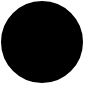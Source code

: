 <mxfile version="13.6.5" pages="27">
    <diagram id="lfLdyDGPs0YZjcrXk6En" name="Page-1">
        <mxGraphModel dx="1402" dy="860" grid="1" gridSize="10" guides="1" tooltips="1" connect="1" arrows="1" fold="1" page="1" pageScale="1" pageWidth="800" pageHeight="800" math="0" shadow="0">
            <root>
                <mxCell id="0"/>
                <mxCell id="1" parent="0"/>
                <mxCell id="2" value="100" style="ellipse;whiteSpace=wrap;html=1;aspect=fixed;fontFamily=Fira Code;fillColor=#000000;" parent="1" vertex="1">
                    <mxGeometry x="400" y="40" width="40" height="40" as="geometry"/>
                </mxCell>
            </root>
        </mxGraphModel>
    </diagram>
    <diagram name="Copy of Page-1" id="05BTL9jkyEN0CRMypmCC">
        <mxGraphModel dx="1402" dy="860" grid="1" gridSize="10" guides="1" tooltips="1" connect="1" arrows="1" fold="1" page="1" pageScale="1" pageWidth="800" pageHeight="800" math="0" shadow="0">
            <root>
                <mxCell id="UsSJgMmNNAVwGqkj0j26-0"/>
                <mxCell id="UsSJgMmNNAVwGqkj0j26-1" parent="UsSJgMmNNAVwGqkj0j26-0"/>
                <mxCell id="UsSJgMmNNAVwGqkj0j26-2" value="100" style="ellipse;whiteSpace=wrap;html=1;aspect=fixed;fontFamily=Fira Code;fillColor=#000000;" parent="UsSJgMmNNAVwGqkj0j26-1" vertex="1">
                    <mxGeometry x="400" y="40" width="40" height="40" as="geometry"/>
                </mxCell>
                <mxCell id="UsSJgMmNNAVwGqkj0j26-3" style="edgeStyle=none;rounded=0;orthogonalLoop=1;jettySize=auto;html=1;exitX=1;exitY=0;exitDx=0;exitDy=0;entryX=0;entryY=1;entryDx=0;entryDy=0;endArrow=none;endFill=0;" parent="UsSJgMmNNAVwGqkj0j26-1" source="UsSJgMmNNAVwGqkj0j26-4" target="UsSJgMmNNAVwGqkj0j26-2" edge="1">
                    <mxGeometry relative="1" as="geometry"/>
                </mxCell>
                <mxCell id="UsSJgMmNNAVwGqkj0j26-4" value="90" style="ellipse;whiteSpace=wrap;html=1;aspect=fixed;fontFamily=Fira Code;fillColor=#CC0000;" parent="UsSJgMmNNAVwGqkj0j26-1" vertex="1">
                    <mxGeometry x="160" y="120" width="40" height="40" as="geometry"/>
                </mxCell>
            </root>
        </mxGraphModel>
    </diagram>
    <diagram name="Copy of Copy of Page-1" id="FsFef6B3JnalUiG169Rl">
        <mxGraphModel dx="2202" dy="860" grid="1" gridSize="10" guides="1" tooltips="1" connect="1" arrows="1" fold="1" page="1" pageScale="1" pageWidth="800" pageHeight="800" math="0" shadow="0">
            <root>
                <mxCell id="qfoDrvGGAuHg3mer3AFx-0"/>
                <mxCell id="qfoDrvGGAuHg3mer3AFx-1" parent="qfoDrvGGAuHg3mer3AFx-0"/>
                <mxCell id="qfoDrvGGAuHg3mer3AFx-2" value="100" style="ellipse;whiteSpace=wrap;html=1;aspect=fixed;fontFamily=Fira Code;fillColor=#000000;" parent="qfoDrvGGAuHg3mer3AFx-1" vertex="1">
                    <mxGeometry x="400" y="40" width="40" height="40" as="geometry"/>
                </mxCell>
                <mxCell id="qfoDrvGGAuHg3mer3AFx-3" style="edgeStyle=none;rounded=0;orthogonalLoop=1;jettySize=auto;html=1;exitX=1;exitY=0;exitDx=0;exitDy=0;entryX=0;entryY=1;entryDx=0;entryDy=0;endArrow=none;endFill=0;" parent="qfoDrvGGAuHg3mer3AFx-1" source="qfoDrvGGAuHg3mer3AFx-4" target="qfoDrvGGAuHg3mer3AFx-2" edge="1">
                    <mxGeometry relative="1" as="geometry"/>
                </mxCell>
                <mxCell id="qfoDrvGGAuHg3mer3AFx-4" value="90" style="ellipse;whiteSpace=wrap;html=1;aspect=fixed;fontFamily=Fira Code;fillColor=#CC0000;" parent="qfoDrvGGAuHg3mer3AFx-1" vertex="1">
                    <mxGeometry x="160" y="120" width="40" height="40" as="geometry"/>
                </mxCell>
                <mxCell id="GABG70KexS8b_2_gBtw5-2" style="rounded=0;orthogonalLoop=1;jettySize=auto;html=1;exitX=1;exitY=0;exitDx=0;exitDy=0;entryX=0;entryY=1;entryDx=0;entryDy=0;endArrow=none;endFill=0;" parent="qfoDrvGGAuHg3mer3AFx-1" source="GABG70KexS8b_2_gBtw5-0" target="qfoDrvGGAuHg3mer3AFx-4" edge="1">
                    <mxGeometry relative="1" as="geometry"/>
                </mxCell>
                <mxCell id="GABG70KexS8b_2_gBtw5-0" value="80" style="ellipse;whiteSpace=wrap;html=1;aspect=fixed;fontFamily=Fira Code;fillColor=#CC0000;" parent="qfoDrvGGAuHg3mer3AFx-1" vertex="1">
                    <mxGeometry x="-40" y="200" width="40" height="40" as="geometry"/>
                </mxCell>
            </root>
        </mxGraphModel>
    </diagram>
    <diagram name="Copy of Copy of Copy of Page-1" id="UlxEL7KGe8V7f0BgDFWa">
        <mxGraphModel dx="1402" dy="860" grid="1" gridSize="10" guides="1" tooltips="1" connect="1" arrows="1" fold="1" page="1" pageScale="1" pageWidth="800" pageHeight="800" math="0" shadow="0">
            <root>
                <mxCell id="zR0er3kGjLwQT0awIh9G-0"/>
                <mxCell id="zR0er3kGjLwQT0awIh9G-1" parent="zR0er3kGjLwQT0awIh9G-0"/>
                <mxCell id="zR0er3kGjLwQT0awIh9G-8" style="edgeStyle=none;rounded=0;orthogonalLoop=1;jettySize=auto;html=1;exitX=1;exitY=1;exitDx=0;exitDy=0;entryX=0;entryY=0;entryDx=0;entryDy=0;endArrow=none;endFill=0;" parent="zR0er3kGjLwQT0awIh9G-1" source="zR0er3kGjLwQT0awIh9G-2" target="zR0er3kGjLwQT0awIh9G-4" edge="1">
                    <mxGeometry relative="1" as="geometry"/>
                </mxCell>
                <mxCell id="zR0er3kGjLwQT0awIh9G-2" value="90" style="ellipse;whiteSpace=wrap;html=1;aspect=fixed;fontFamily=Fira Code;fillColor=#CC0000;" parent="zR0er3kGjLwQT0awIh9G-1" vertex="1">
                    <mxGeometry x="400" y="40" width="40" height="40" as="geometry"/>
                </mxCell>
                <mxCell id="zR0er3kGjLwQT0awIh9G-4" value="100" style="ellipse;whiteSpace=wrap;html=1;aspect=fixed;fontFamily=Fira Code;fillColor=#000000;" parent="zR0er3kGjLwQT0awIh9G-1" vertex="1">
                    <mxGeometry x="640" y="120" width="40" height="40" as="geometry"/>
                </mxCell>
                <mxCell id="zR0er3kGjLwQT0awIh9G-7" style="edgeStyle=none;rounded=0;orthogonalLoop=1;jettySize=auto;html=1;exitX=1;exitY=0;exitDx=0;exitDy=0;entryX=0;entryY=1;entryDx=0;entryDy=0;endArrow=none;endFill=0;" parent="zR0er3kGjLwQT0awIh9G-1" source="zR0er3kGjLwQT0awIh9G-6" target="zR0er3kGjLwQT0awIh9G-2" edge="1">
                    <mxGeometry relative="1" as="geometry"/>
                </mxCell>
                <mxCell id="zR0er3kGjLwQT0awIh9G-6" value="80" style="ellipse;whiteSpace=wrap;html=1;aspect=fixed;fontFamily=Fira Code;fillColor=#CC0000;" parent="zR0er3kGjLwQT0awIh9G-1" vertex="1">
                    <mxGeometry x="160" y="120" width="40" height="40" as="geometry"/>
                </mxCell>
            </root>
        </mxGraphModel>
    </diagram>
    <diagram name="Copy of Copy of Copy of Copy of Page-1" id="MvnjGHMYUrFtOj94nvuX">
        <mxGraphModel dx="1402" dy="860" grid="1" gridSize="10" guides="1" tooltips="1" connect="1" arrows="1" fold="1" page="1" pageScale="1" pageWidth="800" pageHeight="800" math="0" shadow="0">
            <root>
                <mxCell id="k03kR0wOZCj6l0XY1-z1-0"/>
                <mxCell id="k03kR0wOZCj6l0XY1-z1-1" parent="k03kR0wOZCj6l0XY1-z1-0"/>
                <mxCell id="k03kR0wOZCj6l0XY1-z1-2" style="edgeStyle=none;rounded=0;orthogonalLoop=1;jettySize=auto;html=1;exitX=1;exitY=1;exitDx=0;exitDy=0;entryX=0;entryY=0;entryDx=0;entryDy=0;endArrow=none;endFill=0;" parent="k03kR0wOZCj6l0XY1-z1-1" source="k03kR0wOZCj6l0XY1-z1-3" target="k03kR0wOZCj6l0XY1-z1-4" edge="1">
                    <mxGeometry relative="1" as="geometry"/>
                </mxCell>
                <mxCell id="k03kR0wOZCj6l0XY1-z1-3" value="90" style="ellipse;whiteSpace=wrap;html=1;aspect=fixed;fontFamily=Fira Code;fillColor=#000000;" parent="k03kR0wOZCj6l0XY1-z1-1" vertex="1">
                    <mxGeometry x="400" y="40" width="40" height="40" as="geometry"/>
                </mxCell>
                <mxCell id="k03kR0wOZCj6l0XY1-z1-4" value="100" style="ellipse;whiteSpace=wrap;html=1;aspect=fixed;fontFamily=Fira Code;fillColor=#CC0000;" parent="k03kR0wOZCj6l0XY1-z1-1" vertex="1">
                    <mxGeometry x="640" y="120" width="40" height="40" as="geometry"/>
                </mxCell>
                <mxCell id="k03kR0wOZCj6l0XY1-z1-5" style="edgeStyle=none;rounded=0;orthogonalLoop=1;jettySize=auto;html=1;exitX=1;exitY=0;exitDx=0;exitDy=0;entryX=0;entryY=1;entryDx=0;entryDy=0;endArrow=none;endFill=0;" parent="k03kR0wOZCj6l0XY1-z1-1" source="k03kR0wOZCj6l0XY1-z1-6" target="k03kR0wOZCj6l0XY1-z1-3" edge="1">
                    <mxGeometry relative="1" as="geometry"/>
                </mxCell>
                <mxCell id="k03kR0wOZCj6l0XY1-z1-6" value="80" style="ellipse;whiteSpace=wrap;html=1;aspect=fixed;fontFamily=Fira Code;fillColor=#CC0000;" parent="k03kR0wOZCj6l0XY1-z1-1" vertex="1">
                    <mxGeometry x="160" y="120" width="40" height="40" as="geometry"/>
                </mxCell>
            </root>
        </mxGraphModel>
    </diagram>
    <diagram name="Copy of Copy of Copy of Copy of Copy of Page-1" id="0OwXDbHAFRm9fUKHtB-_">
        <mxGraphModel dx="2202" dy="860" grid="1" gridSize="10" guides="1" tooltips="1" connect="1" arrows="1" fold="1" page="1" pageScale="1" pageWidth="800" pageHeight="800" math="0" shadow="0">
            <root>
                <mxCell id="If25K9YA3amO9CaGW-9v-0"/>
                <mxCell id="If25K9YA3amO9CaGW-9v-1" parent="If25K9YA3amO9CaGW-9v-0"/>
                <mxCell id="If25K9YA3amO9CaGW-9v-2" style="edgeStyle=none;rounded=0;orthogonalLoop=1;jettySize=auto;html=1;exitX=1;exitY=1;exitDx=0;exitDy=0;entryX=0;entryY=0;entryDx=0;entryDy=0;endArrow=none;endFill=0;" parent="If25K9YA3amO9CaGW-9v-1" source="If25K9YA3amO9CaGW-9v-3" target="If25K9YA3amO9CaGW-9v-4" edge="1">
                    <mxGeometry relative="1" as="geometry"/>
                </mxCell>
                <mxCell id="If25K9YA3amO9CaGW-9v-3" value="90" style="ellipse;whiteSpace=wrap;html=1;aspect=fixed;fontFamily=Fira Code;fillColor=#000000;" parent="If25K9YA3amO9CaGW-9v-1" vertex="1">
                    <mxGeometry x="400" y="40" width="40" height="40" as="geometry"/>
                </mxCell>
                <mxCell id="If25K9YA3amO9CaGW-9v-4" value="100" style="ellipse;whiteSpace=wrap;html=1;aspect=fixed;fontFamily=Fira Code;fillColor=#CC0000;" parent="If25K9YA3amO9CaGW-9v-1" vertex="1">
                    <mxGeometry x="640" y="120" width="40" height="40" as="geometry"/>
                </mxCell>
                <mxCell id="If25K9YA3amO9CaGW-9v-5" style="edgeStyle=none;rounded=0;orthogonalLoop=1;jettySize=auto;html=1;exitX=1;exitY=0;exitDx=0;exitDy=0;entryX=0;entryY=1;entryDx=0;entryDy=0;endArrow=none;endFill=0;" parent="If25K9YA3amO9CaGW-9v-1" source="If25K9YA3amO9CaGW-9v-6" target="If25K9YA3amO9CaGW-9v-3" edge="1">
                    <mxGeometry relative="1" as="geometry"/>
                </mxCell>
                <mxCell id="If25K9YA3amO9CaGW-9v-6" value="80" style="ellipse;whiteSpace=wrap;html=1;aspect=fixed;fontFamily=Fira Code;fillColor=#CC0000;" parent="If25K9YA3amO9CaGW-9v-1" vertex="1">
                    <mxGeometry x="160" y="120" width="40" height="40" as="geometry"/>
                </mxCell>
                <mxCell id="MWxPly7xWIj8jnhKN_pc-1" style="edgeStyle=none;rounded=0;orthogonalLoop=1;jettySize=auto;html=1;exitX=1;exitY=0;exitDx=0;exitDy=0;entryX=0;entryY=1;entryDx=0;entryDy=0;endArrow=none;endFill=0;" parent="If25K9YA3amO9CaGW-9v-1" source="MWxPly7xWIj8jnhKN_pc-0" target="If25K9YA3amO9CaGW-9v-6" edge="1">
                    <mxGeometry relative="1" as="geometry"/>
                </mxCell>
                <mxCell id="MWxPly7xWIj8jnhKN_pc-0" value="70" style="ellipse;whiteSpace=wrap;html=1;aspect=fixed;fontFamily=Fira Code;fillColor=#CC0000;" parent="If25K9YA3amO9CaGW-9v-1" vertex="1">
                    <mxGeometry x="-40" y="200" width="40" height="40" as="geometry"/>
                </mxCell>
            </root>
        </mxGraphModel>
    </diagram>
    <diagram name="Copy of Copy of Copy of Copy of Copy of Copy of Page-1" id="H4NKkrTg3ckLnGd2aKtO">
        <mxGraphModel dx="2202" dy="860" grid="1" gridSize="10" guides="1" tooltips="1" connect="1" arrows="1" fold="1" page="1" pageScale="1" pageWidth="800" pageHeight="800" math="0" shadow="0">
            <root>
                <mxCell id="K2HxrxlHIARDM8VMO3RY-0"/>
                <mxCell id="K2HxrxlHIARDM8VMO3RY-1" parent="K2HxrxlHIARDM8VMO3RY-0"/>
                <mxCell id="K2HxrxlHIARDM8VMO3RY-2" style="edgeStyle=none;rounded=0;orthogonalLoop=1;jettySize=auto;html=1;exitX=1;exitY=1;exitDx=0;exitDy=0;entryX=0;entryY=0;entryDx=0;entryDy=0;endArrow=none;endFill=0;" parent="K2HxrxlHIARDM8VMO3RY-1" source="K2HxrxlHIARDM8VMO3RY-3" target="K2HxrxlHIARDM8VMO3RY-4" edge="1">
                    <mxGeometry relative="1" as="geometry"/>
                </mxCell>
                <mxCell id="K2HxrxlHIARDM8VMO3RY-3" value="90" style="ellipse;whiteSpace=wrap;html=1;aspect=fixed;fontFamily=Fira Code;fillColor=#CC0000;" parent="K2HxrxlHIARDM8VMO3RY-1" vertex="1">
                    <mxGeometry x="400" y="40" width="40" height="40" as="geometry"/>
                </mxCell>
                <mxCell id="K2HxrxlHIARDM8VMO3RY-4" value="100" style="ellipse;whiteSpace=wrap;html=1;aspect=fixed;fontFamily=Fira Code;fillColor=#000000;" parent="K2HxrxlHIARDM8VMO3RY-1" vertex="1">
                    <mxGeometry x="640" y="120" width="40" height="40" as="geometry"/>
                </mxCell>
                <mxCell id="K2HxrxlHIARDM8VMO3RY-5" style="edgeStyle=none;rounded=0;orthogonalLoop=1;jettySize=auto;html=1;exitX=1;exitY=0;exitDx=0;exitDy=0;entryX=0;entryY=1;entryDx=0;entryDy=0;endArrow=none;endFill=0;" parent="K2HxrxlHIARDM8VMO3RY-1" source="K2HxrxlHIARDM8VMO3RY-6" target="K2HxrxlHIARDM8VMO3RY-3" edge="1">
                    <mxGeometry relative="1" as="geometry"/>
                </mxCell>
                <mxCell id="K2HxrxlHIARDM8VMO3RY-6" value="80" style="ellipse;whiteSpace=wrap;html=1;aspect=fixed;fontFamily=Fira Code;fillColor=#000000;" parent="K2HxrxlHIARDM8VMO3RY-1" vertex="1">
                    <mxGeometry x="160" y="120" width="40" height="40" as="geometry"/>
                </mxCell>
                <mxCell id="K2HxrxlHIARDM8VMO3RY-7" style="edgeStyle=none;rounded=0;orthogonalLoop=1;jettySize=auto;html=1;exitX=1;exitY=0;exitDx=0;exitDy=0;entryX=0;entryY=1;entryDx=0;entryDy=0;endArrow=none;endFill=0;" parent="K2HxrxlHIARDM8VMO3RY-1" source="K2HxrxlHIARDM8VMO3RY-8" target="K2HxrxlHIARDM8VMO3RY-6" edge="1">
                    <mxGeometry relative="1" as="geometry"/>
                </mxCell>
                <mxCell id="K2HxrxlHIARDM8VMO3RY-8" value="70" style="ellipse;whiteSpace=wrap;html=1;aspect=fixed;fontFamily=Fira Code;fillColor=#CC0000;" parent="K2HxrxlHIARDM8VMO3RY-1" vertex="1">
                    <mxGeometry x="-40" y="200" width="40" height="40" as="geometry"/>
                </mxCell>
            </root>
        </mxGraphModel>
    </diagram>
    <diagram name="Copy of Copy of Copy of Copy of Copy of Copy of Copy of Page-1" id="8jLZWNoctz0M7ZPpw-HP">
        <mxGraphModel dx="2202" dy="860" grid="1" gridSize="10" guides="1" tooltips="1" connect="1" arrows="1" fold="1" page="1" pageScale="1" pageWidth="800" pageHeight="800" math="0" shadow="0">
            <root>
                <mxCell id="VVrcKM7QZDhQ9izDZc1q-0"/>
                <mxCell id="VVrcKM7QZDhQ9izDZc1q-1" parent="VVrcKM7QZDhQ9izDZc1q-0"/>
                <mxCell id="VVrcKM7QZDhQ9izDZc1q-2" style="edgeStyle=none;rounded=0;orthogonalLoop=1;jettySize=auto;html=1;exitX=1;exitY=1;exitDx=0;exitDy=0;entryX=0;entryY=0;entryDx=0;entryDy=0;endArrow=none;endFill=0;" parent="VVrcKM7QZDhQ9izDZc1q-1" source="VVrcKM7QZDhQ9izDZc1q-3" target="VVrcKM7QZDhQ9izDZc1q-4" edge="1">
                    <mxGeometry relative="1" as="geometry"/>
                </mxCell>
                <mxCell id="VVrcKM7QZDhQ9izDZc1q-3" value="90" style="ellipse;whiteSpace=wrap;html=1;aspect=fixed;fontFamily=Fira Code;fillColor=#000000;" parent="VVrcKM7QZDhQ9izDZc1q-1" vertex="1">
                    <mxGeometry x="400" y="40" width="40" height="40" as="geometry"/>
                </mxCell>
                <mxCell id="VVrcKM7QZDhQ9izDZc1q-4" value="100" style="ellipse;whiteSpace=wrap;html=1;aspect=fixed;fontFamily=Fira Code;fillColor=#000000;" parent="VVrcKM7QZDhQ9izDZc1q-1" vertex="1">
                    <mxGeometry x="640" y="120" width="40" height="40" as="geometry"/>
                </mxCell>
                <mxCell id="VVrcKM7QZDhQ9izDZc1q-5" style="edgeStyle=none;rounded=0;orthogonalLoop=1;jettySize=auto;html=1;exitX=1;exitY=0;exitDx=0;exitDy=0;entryX=0;entryY=1;entryDx=0;entryDy=0;endArrow=none;endFill=0;" parent="VVrcKM7QZDhQ9izDZc1q-1" source="VVrcKM7QZDhQ9izDZc1q-6" target="VVrcKM7QZDhQ9izDZc1q-3" edge="1">
                    <mxGeometry relative="1" as="geometry"/>
                </mxCell>
                <mxCell id="VVrcKM7QZDhQ9izDZc1q-6" value="80" style="ellipse;whiteSpace=wrap;html=1;aspect=fixed;fontFamily=Fira Code;fillColor=#000000;" parent="VVrcKM7QZDhQ9izDZc1q-1" vertex="1">
                    <mxGeometry x="160" y="120" width="40" height="40" as="geometry"/>
                </mxCell>
                <mxCell id="VVrcKM7QZDhQ9izDZc1q-7" style="edgeStyle=none;rounded=0;orthogonalLoop=1;jettySize=auto;html=1;exitX=1;exitY=0;exitDx=0;exitDy=0;entryX=0;entryY=1;entryDx=0;entryDy=0;endArrow=none;endFill=0;" parent="VVrcKM7QZDhQ9izDZc1q-1" source="VVrcKM7QZDhQ9izDZc1q-8" target="VVrcKM7QZDhQ9izDZc1q-6" edge="1">
                    <mxGeometry relative="1" as="geometry"/>
                </mxCell>
                <mxCell id="VVrcKM7QZDhQ9izDZc1q-8" value="70" style="ellipse;whiteSpace=wrap;html=1;aspect=fixed;fontFamily=Fira Code;fillColor=#CC0000;" parent="VVrcKM7QZDhQ9izDZc1q-1" vertex="1">
                    <mxGeometry x="-40" y="200" width="40" height="40" as="geometry"/>
                </mxCell>
            </root>
        </mxGraphModel>
    </diagram>
    <diagram name="Copy of Copy of Copy of Copy of Copy of Copy of Copy of Copy of Page-1" id="tBbMlg94HNvBOIfBDvNE">
        <mxGraphModel dx="2202" dy="860" grid="1" gridSize="10" guides="1" tooltips="1" connect="1" arrows="1" fold="1" page="1" pageScale="1" pageWidth="800" pageHeight="800" math="0" shadow="0">
            <root>
                <mxCell id="TD0UWCOSd--KcFX-DlpO-0"/>
                <mxCell id="TD0UWCOSd--KcFX-DlpO-1" parent="TD0UWCOSd--KcFX-DlpO-0"/>
                <mxCell id="TD0UWCOSd--KcFX-DlpO-2" style="edgeStyle=none;rounded=0;orthogonalLoop=1;jettySize=auto;html=1;exitX=1;exitY=1;exitDx=0;exitDy=0;entryX=0;entryY=0;entryDx=0;entryDy=0;endArrow=none;endFill=0;" parent="TD0UWCOSd--KcFX-DlpO-1" source="TD0UWCOSd--KcFX-DlpO-3" target="TD0UWCOSd--KcFX-DlpO-4" edge="1">
                    <mxGeometry relative="1" as="geometry"/>
                </mxCell>
                <mxCell id="TD0UWCOSd--KcFX-DlpO-3" value="90" style="ellipse;whiteSpace=wrap;html=1;aspect=fixed;fontFamily=Fira Code;fillColor=#000000;" parent="TD0UWCOSd--KcFX-DlpO-1" vertex="1">
                    <mxGeometry x="400" y="40" width="40" height="40" as="geometry"/>
                </mxCell>
                <mxCell id="TD0UWCOSd--KcFX-DlpO-4" value="100" style="ellipse;whiteSpace=wrap;html=1;aspect=fixed;fontFamily=Fira Code;fillColor=#000000;" parent="TD0UWCOSd--KcFX-DlpO-1" vertex="1">
                    <mxGeometry x="640" y="120" width="40" height="40" as="geometry"/>
                </mxCell>
                <mxCell id="TD0UWCOSd--KcFX-DlpO-5" style="edgeStyle=none;rounded=0;orthogonalLoop=1;jettySize=auto;html=1;exitX=1;exitY=0;exitDx=0;exitDy=0;entryX=0;entryY=1;entryDx=0;entryDy=0;endArrow=none;endFill=0;" parent="TD0UWCOSd--KcFX-DlpO-1" source="TD0UWCOSd--KcFX-DlpO-6" target="TD0UWCOSd--KcFX-DlpO-3" edge="1">
                    <mxGeometry relative="1" as="geometry"/>
                </mxCell>
                <mxCell id="TD0UWCOSd--KcFX-DlpO-6" value="80" style="ellipse;whiteSpace=wrap;html=1;aspect=fixed;fontFamily=Fira Code;fillColor=#000000;" parent="TD0UWCOSd--KcFX-DlpO-1" vertex="1">
                    <mxGeometry x="160" y="120" width="40" height="40" as="geometry"/>
                </mxCell>
                <mxCell id="TD0UWCOSd--KcFX-DlpO-7" style="edgeStyle=none;rounded=0;orthogonalLoop=1;jettySize=auto;html=1;exitX=1;exitY=0;exitDx=0;exitDy=0;entryX=0;entryY=1;entryDx=0;entryDy=0;endArrow=none;endFill=0;" parent="TD0UWCOSd--KcFX-DlpO-1" source="TD0UWCOSd--KcFX-DlpO-8" target="TD0UWCOSd--KcFX-DlpO-6" edge="1">
                    <mxGeometry relative="1" as="geometry"/>
                </mxCell>
                <mxCell id="TD0UWCOSd--KcFX-DlpO-8" value="70" style="ellipse;whiteSpace=wrap;html=1;aspect=fixed;fontFamily=Fira Code;fillColor=#CC0000;" parent="TD0UWCOSd--KcFX-DlpO-1" vertex="1">
                    <mxGeometry x="-40" y="200" width="40" height="40" as="geometry"/>
                </mxCell>
                <mxCell id="TD0UWCOSd--KcFX-DlpO-10" style="edgeStyle=none;rounded=0;orthogonalLoop=1;jettySize=auto;html=1;exitX=1;exitY=0;exitDx=0;exitDy=0;entryX=0;entryY=1;entryDx=0;entryDy=0;endArrow=none;endFill=0;" parent="TD0UWCOSd--KcFX-DlpO-1" source="TD0UWCOSd--KcFX-DlpO-9" target="TD0UWCOSd--KcFX-DlpO-8" edge="1">
                    <mxGeometry relative="1" as="geometry"/>
                </mxCell>
                <mxCell id="TD0UWCOSd--KcFX-DlpO-9" value="60" style="ellipse;whiteSpace=wrap;html=1;aspect=fixed;fontFamily=Fira Code;fillColor=#CC0000;" parent="TD0UWCOSd--KcFX-DlpO-1" vertex="1">
                    <mxGeometry x="-200" y="280" width="40" height="40" as="geometry"/>
                </mxCell>
            </root>
        </mxGraphModel>
    </diagram>
    <diagram name="Copy of Copy of Copy of Copy of Copy of Copy of Copy of Copy of Copy of Page-1" id="AG6HBMrC-FdKrqaFvKvV">
        <mxGraphModel dx="2202" dy="860" grid="1" gridSize="10" guides="1" tooltips="1" connect="1" arrows="1" fold="1" page="1" pageScale="1" pageWidth="800" pageHeight="800" math="0" shadow="0">
            <root>
                <mxCell id="G5gsdgvjrDep1XO2WJl8-0"/>
                <mxCell id="G5gsdgvjrDep1XO2WJl8-1" parent="G5gsdgvjrDep1XO2WJl8-0"/>
                <mxCell id="G5gsdgvjrDep1XO2WJl8-2" style="edgeStyle=none;rounded=0;orthogonalLoop=1;jettySize=auto;html=1;exitX=1;exitY=1;exitDx=0;exitDy=0;entryX=0;entryY=0;entryDx=0;entryDy=0;endArrow=none;endFill=0;" parent="G5gsdgvjrDep1XO2WJl8-1" source="G5gsdgvjrDep1XO2WJl8-3" target="G5gsdgvjrDep1XO2WJl8-4" edge="1">
                    <mxGeometry relative="1" as="geometry"/>
                </mxCell>
                <mxCell id="G5gsdgvjrDep1XO2WJl8-3" value="90" style="ellipse;whiteSpace=wrap;html=1;aspect=fixed;fontFamily=Fira Code;fillColor=#000000;" parent="G5gsdgvjrDep1XO2WJl8-1" vertex="1">
                    <mxGeometry x="400" y="40" width="40" height="40" as="geometry"/>
                </mxCell>
                <mxCell id="G5gsdgvjrDep1XO2WJl8-4" value="100" style="ellipse;whiteSpace=wrap;html=1;aspect=fixed;fontFamily=Fira Code;fillColor=#000000;" parent="G5gsdgvjrDep1XO2WJl8-1" vertex="1">
                    <mxGeometry x="640" y="120" width="40" height="40" as="geometry"/>
                </mxCell>
                <mxCell id="G5gsdgvjrDep1XO2WJl8-5" style="edgeStyle=none;rounded=0;orthogonalLoop=1;jettySize=auto;html=1;exitX=1;exitY=0;exitDx=0;exitDy=0;entryX=0;entryY=1;entryDx=0;entryDy=0;endArrow=none;endFill=0;" parent="G5gsdgvjrDep1XO2WJl8-1" source="G5gsdgvjrDep1XO2WJl8-6" target="G5gsdgvjrDep1XO2WJl8-3" edge="1">
                    <mxGeometry relative="1" as="geometry"/>
                </mxCell>
                <mxCell id="5T6XLZ7glWE4dUJSsyLa-0" style="edgeStyle=none;rounded=0;orthogonalLoop=1;jettySize=auto;html=1;exitX=0;exitY=1;exitDx=0;exitDy=0;entryX=1;entryY=0;entryDx=0;entryDy=0;endArrow=none;endFill=0;" parent="G5gsdgvjrDep1XO2WJl8-1" source="G5gsdgvjrDep1XO2WJl8-6" target="G5gsdgvjrDep1XO2WJl8-10" edge="1">
                    <mxGeometry relative="1" as="geometry"/>
                </mxCell>
                <mxCell id="5T6XLZ7glWE4dUJSsyLa-1" style="edgeStyle=none;rounded=0;orthogonalLoop=1;jettySize=auto;html=1;exitX=1;exitY=1;exitDx=0;exitDy=0;entryX=0;entryY=0;entryDx=0;entryDy=0;endArrow=none;endFill=0;" parent="G5gsdgvjrDep1XO2WJl8-1" source="G5gsdgvjrDep1XO2WJl8-6" target="G5gsdgvjrDep1XO2WJl8-8" edge="1">
                    <mxGeometry relative="1" as="geometry"/>
                </mxCell>
                <mxCell id="G5gsdgvjrDep1XO2WJl8-6" value="70" style="ellipse;whiteSpace=wrap;html=1;aspect=fixed;fontFamily=Fira Code;fillColor=#CC0000;" parent="G5gsdgvjrDep1XO2WJl8-1" vertex="1">
                    <mxGeometry x="160" y="120" width="40" height="40" as="geometry"/>
                </mxCell>
                <mxCell id="G5gsdgvjrDep1XO2WJl8-8" value="80" style="ellipse;whiteSpace=wrap;html=1;aspect=fixed;fontFamily=Fira Code;fillColor=#000000;" parent="G5gsdgvjrDep1XO2WJl8-1" vertex="1">
                    <mxGeometry x="360" y="200" width="40" height="40" as="geometry"/>
                </mxCell>
                <mxCell id="G5gsdgvjrDep1XO2WJl8-10" value="60" style="ellipse;whiteSpace=wrap;html=1;aspect=fixed;fontFamily=Fira Code;fillColor=#CC0000;" parent="G5gsdgvjrDep1XO2WJl8-1" vertex="1">
                    <mxGeometry x="-40" y="200" width="40" height="40" as="geometry"/>
                </mxCell>
            </root>
        </mxGraphModel>
    </diagram>
    <diagram name="Copy of Copy of Copy of Copy of Copy of Copy of Copy of Copy of Copy of Copy of Page-1" id="U2yOKN7ccG1f63-EqCT6">
        <mxGraphModel dx="2202" dy="860" grid="1" gridSize="10" guides="1" tooltips="1" connect="1" arrows="1" fold="1" page="1" pageScale="1" pageWidth="800" pageHeight="800" math="0" shadow="0">
            <root>
                <mxCell id="Uk6qBUCaeJ5La_rHvu4P-0"/>
                <mxCell id="Uk6qBUCaeJ5La_rHvu4P-1" parent="Uk6qBUCaeJ5La_rHvu4P-0"/>
                <mxCell id="Uk6qBUCaeJ5La_rHvu4P-2" style="edgeStyle=none;rounded=0;orthogonalLoop=1;jettySize=auto;html=1;exitX=1;exitY=1;exitDx=0;exitDy=0;entryX=0;entryY=0;entryDx=0;entryDy=0;endArrow=none;endFill=0;" parent="Uk6qBUCaeJ5La_rHvu4P-1" source="Uk6qBUCaeJ5La_rHvu4P-3" target="Uk6qBUCaeJ5La_rHvu4P-4" edge="1">
                    <mxGeometry relative="1" as="geometry"/>
                </mxCell>
                <mxCell id="Uk6qBUCaeJ5La_rHvu4P-3" value="90" style="ellipse;whiteSpace=wrap;html=1;aspect=fixed;fontFamily=Fira Code;fillColor=#000000;" parent="Uk6qBUCaeJ5La_rHvu4P-1" vertex="1">
                    <mxGeometry x="400" y="40" width="40" height="40" as="geometry"/>
                </mxCell>
                <mxCell id="Uk6qBUCaeJ5La_rHvu4P-4" value="100" style="ellipse;whiteSpace=wrap;html=1;aspect=fixed;fontFamily=Fira Code;fillColor=#000000;" parent="Uk6qBUCaeJ5La_rHvu4P-1" vertex="1">
                    <mxGeometry x="640" y="120" width="40" height="40" as="geometry"/>
                </mxCell>
                <mxCell id="Uk6qBUCaeJ5La_rHvu4P-5" style="edgeStyle=none;rounded=0;orthogonalLoop=1;jettySize=auto;html=1;exitX=1;exitY=0;exitDx=0;exitDy=0;entryX=0;entryY=1;entryDx=0;entryDy=0;endArrow=none;endFill=0;" parent="Uk6qBUCaeJ5La_rHvu4P-1" source="Uk6qBUCaeJ5La_rHvu4P-8" target="Uk6qBUCaeJ5La_rHvu4P-3" edge="1">
                    <mxGeometry relative="1" as="geometry"/>
                </mxCell>
                <mxCell id="Uk6qBUCaeJ5La_rHvu4P-6" style="edgeStyle=none;rounded=0;orthogonalLoop=1;jettySize=auto;html=1;exitX=0;exitY=1;exitDx=0;exitDy=0;entryX=1;entryY=0;entryDx=0;entryDy=0;endArrow=none;endFill=0;" parent="Uk6qBUCaeJ5La_rHvu4P-1" source="Uk6qBUCaeJ5La_rHvu4P-8" target="Uk6qBUCaeJ5La_rHvu4P-10" edge="1">
                    <mxGeometry relative="1" as="geometry"/>
                </mxCell>
                <mxCell id="Uk6qBUCaeJ5La_rHvu4P-7" style="edgeStyle=none;rounded=0;orthogonalLoop=1;jettySize=auto;html=1;exitX=1;exitY=1;exitDx=0;exitDy=0;entryX=0;entryY=0;entryDx=0;entryDy=0;endArrow=none;endFill=0;" parent="Uk6qBUCaeJ5La_rHvu4P-1" source="Uk6qBUCaeJ5La_rHvu4P-8" target="Uk6qBUCaeJ5La_rHvu4P-9" edge="1">
                    <mxGeometry relative="1" as="geometry"/>
                </mxCell>
                <mxCell id="Uk6qBUCaeJ5La_rHvu4P-8" value="70" style="ellipse;whiteSpace=wrap;html=1;aspect=fixed;fontFamily=Fira Code;fillColor=#000000;" parent="Uk6qBUCaeJ5La_rHvu4P-1" vertex="1">
                    <mxGeometry x="160" y="120" width="40" height="40" as="geometry"/>
                </mxCell>
                <mxCell id="Uk6qBUCaeJ5La_rHvu4P-9" value="80" style="ellipse;whiteSpace=wrap;html=1;aspect=fixed;fontFamily=Fira Code;fillColor=#CC0000;" parent="Uk6qBUCaeJ5La_rHvu4P-1" vertex="1">
                    <mxGeometry x="360" y="200" width="40" height="40" as="geometry"/>
                </mxCell>
                <mxCell id="Uk6qBUCaeJ5La_rHvu4P-10" value="60" style="ellipse;whiteSpace=wrap;html=1;aspect=fixed;fontFamily=Fira Code;fillColor=#CC0000;" parent="Uk6qBUCaeJ5La_rHvu4P-1" vertex="1">
                    <mxGeometry x="-40" y="200" width="40" height="40" as="geometry"/>
                </mxCell>
                <mxCell id="Dh8O16HfVo3EBszraJ4q-1" style="edgeStyle=none;rounded=0;orthogonalLoop=1;jettySize=auto;html=1;exitX=1;exitY=0;exitDx=0;exitDy=0;entryX=0;entryY=1;entryDx=0;entryDy=0;endArrow=none;endFill=0;" parent="Uk6qBUCaeJ5La_rHvu4P-1" source="Dh8O16HfVo3EBszraJ4q-0" target="Uk6qBUCaeJ5La_rHvu4P-10" edge="1">
                    <mxGeometry relative="1" as="geometry"/>
                </mxCell>
                <mxCell id="Dh8O16HfVo3EBszraJ4q-0" value="50" style="ellipse;whiteSpace=wrap;html=1;aspect=fixed;fontFamily=Fira Code;fillColor=#CC0000;" parent="Uk6qBUCaeJ5La_rHvu4P-1" vertex="1">
                    <mxGeometry x="-200" y="280" width="40" height="40" as="geometry"/>
                </mxCell>
            </root>
        </mxGraphModel>
    </diagram>
    <diagram name="Copy of Copy of Copy of Copy of Copy of Copy of Copy of Copy of Copy of Copy of Copy of Page-1" id="LJ-5w_VF8bK8ZvqyMxrL">
        <mxGraphModel dx="2202" dy="860" grid="1" gridSize="10" guides="1" tooltips="1" connect="1" arrows="1" fold="1" page="1" pageScale="1" pageWidth="800" pageHeight="800" math="0" shadow="0">
            <root>
                <mxCell id="nk8oLSv1xHZBrXNesfBZ-0"/>
                <mxCell id="nk8oLSv1xHZBrXNesfBZ-1" parent="nk8oLSv1xHZBrXNesfBZ-0"/>
                <mxCell id="nk8oLSv1xHZBrXNesfBZ-2" style="edgeStyle=none;rounded=0;orthogonalLoop=1;jettySize=auto;html=1;exitX=1;exitY=1;exitDx=0;exitDy=0;entryX=0;entryY=0;entryDx=0;entryDy=0;endArrow=none;endFill=0;" parent="nk8oLSv1xHZBrXNesfBZ-1" source="nk8oLSv1xHZBrXNesfBZ-3" target="nk8oLSv1xHZBrXNesfBZ-4" edge="1">
                    <mxGeometry relative="1" as="geometry"/>
                </mxCell>
                <mxCell id="nk8oLSv1xHZBrXNesfBZ-3" value="90" style="ellipse;whiteSpace=wrap;html=1;aspect=fixed;fontFamily=Fira Code;fillColor=#000000;" parent="nk8oLSv1xHZBrXNesfBZ-1" vertex="1">
                    <mxGeometry x="400" y="40" width="40" height="40" as="geometry"/>
                </mxCell>
                <mxCell id="nk8oLSv1xHZBrXNesfBZ-4" value="100" style="ellipse;whiteSpace=wrap;html=1;aspect=fixed;fontFamily=Fira Code;fillColor=#000000;" parent="nk8oLSv1xHZBrXNesfBZ-1" vertex="1">
                    <mxGeometry x="640" y="120" width="40" height="40" as="geometry"/>
                </mxCell>
                <mxCell id="nk8oLSv1xHZBrXNesfBZ-5" style="edgeStyle=none;rounded=0;orthogonalLoop=1;jettySize=auto;html=1;exitX=1;exitY=0;exitDx=0;exitDy=0;entryX=0;entryY=1;entryDx=0;entryDy=0;endArrow=none;endFill=0;" parent="nk8oLSv1xHZBrXNesfBZ-1" source="nk8oLSv1xHZBrXNesfBZ-8" target="nk8oLSv1xHZBrXNesfBZ-3" edge="1">
                    <mxGeometry relative="1" as="geometry"/>
                </mxCell>
                <mxCell id="nk8oLSv1xHZBrXNesfBZ-6" style="edgeStyle=none;rounded=0;orthogonalLoop=1;jettySize=auto;html=1;exitX=0;exitY=1;exitDx=0;exitDy=0;entryX=1;entryY=0;entryDx=0;entryDy=0;endArrow=none;endFill=0;" parent="nk8oLSv1xHZBrXNesfBZ-1" source="nk8oLSv1xHZBrXNesfBZ-8" target="nk8oLSv1xHZBrXNesfBZ-10" edge="1">
                    <mxGeometry relative="1" as="geometry"/>
                </mxCell>
                <mxCell id="nk8oLSv1xHZBrXNesfBZ-7" style="edgeStyle=none;rounded=0;orthogonalLoop=1;jettySize=auto;html=1;exitX=1;exitY=1;exitDx=0;exitDy=0;entryX=0;entryY=0;entryDx=0;entryDy=0;endArrow=none;endFill=0;" parent="nk8oLSv1xHZBrXNesfBZ-1" source="nk8oLSv1xHZBrXNesfBZ-8" target="nk8oLSv1xHZBrXNesfBZ-9" edge="1">
                    <mxGeometry relative="1" as="geometry"/>
                </mxCell>
                <mxCell id="nk8oLSv1xHZBrXNesfBZ-8" value="70" style="ellipse;whiteSpace=wrap;html=1;aspect=fixed;fontFamily=Fira Code;fillColor=#CC0000;" parent="nk8oLSv1xHZBrXNesfBZ-1" vertex="1">
                    <mxGeometry x="160" y="120" width="40" height="40" as="geometry"/>
                </mxCell>
                <mxCell id="nk8oLSv1xHZBrXNesfBZ-9" value="80" style="ellipse;whiteSpace=wrap;html=1;aspect=fixed;fontFamily=Fira Code;fillColor=#000000;" parent="nk8oLSv1xHZBrXNesfBZ-1" vertex="1">
                    <mxGeometry x="360" y="200" width="40" height="40" as="geometry"/>
                </mxCell>
                <mxCell id="nk8oLSv1xHZBrXNesfBZ-10" value="60" style="ellipse;whiteSpace=wrap;html=1;aspect=fixed;fontFamily=Fira Code;fillColor=#000000;" parent="nk8oLSv1xHZBrXNesfBZ-1" vertex="1">
                    <mxGeometry x="-40" y="200" width="40" height="40" as="geometry"/>
                </mxCell>
                <mxCell id="nk8oLSv1xHZBrXNesfBZ-11" style="edgeStyle=none;rounded=0;orthogonalLoop=1;jettySize=auto;html=1;exitX=1;exitY=0;exitDx=0;exitDy=0;entryX=0;entryY=1;entryDx=0;entryDy=0;endArrow=none;endFill=0;" parent="nk8oLSv1xHZBrXNesfBZ-1" source="nk8oLSv1xHZBrXNesfBZ-12" target="nk8oLSv1xHZBrXNesfBZ-10" edge="1">
                    <mxGeometry relative="1" as="geometry"/>
                </mxCell>
                <mxCell id="nk8oLSv1xHZBrXNesfBZ-12" value="50" style="ellipse;whiteSpace=wrap;html=1;aspect=fixed;fontFamily=Fira Code;fillColor=#CC0000;" parent="nk8oLSv1xHZBrXNesfBZ-1" vertex="1">
                    <mxGeometry x="-200" y="280" width="40" height="40" as="geometry"/>
                </mxCell>
            </root>
        </mxGraphModel>
    </diagram>
    <diagram name="Copy of Copy of Copy of Copy of Copy of Copy of Copy of Copy of Copy of Copy of Copy of Copy of Page-1" id="AYYvJoTWvAxC98N9X82E">
        <mxGraphModel dx="2202" dy="860" grid="1" gridSize="10" guides="1" tooltips="1" connect="1" arrows="1" fold="1" page="1" pageScale="1" pageWidth="800" pageHeight="800" math="0" shadow="0">
            <root>
                <mxCell id="ritZIORPNb9IFaJqJZmt-0"/>
                <mxCell id="ritZIORPNb9IFaJqJZmt-1" parent="ritZIORPNb9IFaJqJZmt-0"/>
                <mxCell id="ritZIORPNb9IFaJqJZmt-2" style="edgeStyle=none;rounded=0;orthogonalLoop=1;jettySize=auto;html=1;exitX=1;exitY=1;exitDx=0;exitDy=0;entryX=0;entryY=0;entryDx=0;entryDy=0;endArrow=none;endFill=0;" parent="ritZIORPNb9IFaJqJZmt-1" source="ritZIORPNb9IFaJqJZmt-3" target="ritZIORPNb9IFaJqJZmt-4" edge="1">
                    <mxGeometry relative="1" as="geometry"/>
                </mxCell>
                <mxCell id="ritZIORPNb9IFaJqJZmt-3" value="90" style="ellipse;whiteSpace=wrap;html=1;aspect=fixed;fontFamily=Fira Code;fillColor=#000000;" parent="ritZIORPNb9IFaJqJZmt-1" vertex="1">
                    <mxGeometry x="400" y="40" width="40" height="40" as="geometry"/>
                </mxCell>
                <mxCell id="ritZIORPNb9IFaJqJZmt-4" value="100" style="ellipse;whiteSpace=wrap;html=1;aspect=fixed;fontFamily=Fira Code;fillColor=#000000;" parent="ritZIORPNb9IFaJqJZmt-1" vertex="1">
                    <mxGeometry x="640" y="120" width="40" height="40" as="geometry"/>
                </mxCell>
                <mxCell id="ritZIORPNb9IFaJqJZmt-5" style="edgeStyle=none;rounded=0;orthogonalLoop=1;jettySize=auto;html=1;exitX=1;exitY=0;exitDx=0;exitDy=0;entryX=0;entryY=1;entryDx=0;entryDy=0;endArrow=none;endFill=0;" parent="ritZIORPNb9IFaJqJZmt-1" source="ritZIORPNb9IFaJqJZmt-8" target="ritZIORPNb9IFaJqJZmt-3" edge="1">
                    <mxGeometry relative="1" as="geometry"/>
                </mxCell>
                <mxCell id="ritZIORPNb9IFaJqJZmt-6" style="edgeStyle=none;rounded=0;orthogonalLoop=1;jettySize=auto;html=1;exitX=0;exitY=1;exitDx=0;exitDy=0;entryX=1;entryY=0;entryDx=0;entryDy=0;endArrow=none;endFill=0;" parent="ritZIORPNb9IFaJqJZmt-1" source="ritZIORPNb9IFaJqJZmt-8" target="ritZIORPNb9IFaJqJZmt-10" edge="1">
                    <mxGeometry relative="1" as="geometry"/>
                </mxCell>
                <mxCell id="ritZIORPNb9IFaJqJZmt-7" style="edgeStyle=none;rounded=0;orthogonalLoop=1;jettySize=auto;html=1;exitX=1;exitY=1;exitDx=0;exitDy=0;entryX=0;entryY=0;entryDx=0;entryDy=0;endArrow=none;endFill=0;" parent="ritZIORPNb9IFaJqJZmt-1" source="ritZIORPNb9IFaJqJZmt-8" target="ritZIORPNb9IFaJqJZmt-9" edge="1">
                    <mxGeometry relative="1" as="geometry"/>
                </mxCell>
                <mxCell id="ritZIORPNb9IFaJqJZmt-8" value="70" style="ellipse;whiteSpace=wrap;html=1;aspect=fixed;fontFamily=Fira Code;fillColor=#CC0000;" parent="ritZIORPNb9IFaJqJZmt-1" vertex="1">
                    <mxGeometry x="160" y="120" width="40" height="40" as="geometry"/>
                </mxCell>
                <mxCell id="ritZIORPNb9IFaJqJZmt-9" value="80" style="ellipse;whiteSpace=wrap;html=1;aspect=fixed;fontFamily=Fira Code;fillColor=#000000;" parent="ritZIORPNb9IFaJqJZmt-1" vertex="1">
                    <mxGeometry x="360" y="200" width="40" height="40" as="geometry"/>
                </mxCell>
                <mxCell id="ritZIORPNb9IFaJqJZmt-10" value="60" style="ellipse;whiteSpace=wrap;html=1;aspect=fixed;fontFamily=Fira Code;fillColor=#000000;" parent="ritZIORPNb9IFaJqJZmt-1" vertex="1">
                    <mxGeometry x="-40" y="200" width="40" height="40" as="geometry"/>
                </mxCell>
                <mxCell id="ritZIORPNb9IFaJqJZmt-11" style="edgeStyle=none;rounded=0;orthogonalLoop=1;jettySize=auto;html=1;exitX=1;exitY=0;exitDx=0;exitDy=0;entryX=0;entryY=1;entryDx=0;entryDy=0;endArrow=none;endFill=0;" parent="ritZIORPNb9IFaJqJZmt-1" source="ritZIORPNb9IFaJqJZmt-12" target="ritZIORPNb9IFaJqJZmt-10" edge="1">
                    <mxGeometry relative="1" as="geometry"/>
                </mxCell>
                <mxCell id="ritZIORPNb9IFaJqJZmt-12" value="50" style="ellipse;whiteSpace=wrap;html=1;aspect=fixed;fontFamily=Fira Code;fillColor=#CC0000;" parent="ritZIORPNb9IFaJqJZmt-1" vertex="1">
                    <mxGeometry x="-200" y="280" width="40" height="40" as="geometry"/>
                </mxCell>
                <mxCell id="ritZIORPNb9IFaJqJZmt-14" style="edgeStyle=none;rounded=0;orthogonalLoop=1;jettySize=auto;html=1;exitX=1;exitY=0;exitDx=0;exitDy=0;entryX=0;entryY=1;entryDx=0;entryDy=0;endArrow=none;endFill=0;" parent="ritZIORPNb9IFaJqJZmt-1" source="ritZIORPNb9IFaJqJZmt-13" target="ritZIORPNb9IFaJqJZmt-12" edge="1">
                    <mxGeometry relative="1" as="geometry"/>
                </mxCell>
                <mxCell id="ritZIORPNb9IFaJqJZmt-13" value="40" style="ellipse;whiteSpace=wrap;html=1;aspect=fixed;fontFamily=Fira Code;fillColor=#CC0000;" parent="ritZIORPNb9IFaJqJZmt-1" vertex="1">
                    <mxGeometry x="-320" y="360" width="40" height="40" as="geometry"/>
                </mxCell>
            </root>
        </mxGraphModel>
    </diagram>
    <diagram name="Copy of Copy of Copy of Copy of Copy of Copy of Copy of Copy of Copy of Copy of Copy of Copy of Copy of Page-1" id="XasBmXNAzTnEdZdJ9PNF">
        <mxGraphModel dx="2202" dy="860" grid="1" gridSize="10" guides="1" tooltips="1" connect="1" arrows="1" fold="1" page="1" pageScale="1" pageWidth="800" pageHeight="800" math="0" shadow="0">
            <root>
                <mxCell id="fFPSuLdPV-lUR8t0lI4B-0"/>
                <mxCell id="fFPSuLdPV-lUR8t0lI4B-1" parent="fFPSuLdPV-lUR8t0lI4B-0"/>
                <mxCell id="fFPSuLdPV-lUR8t0lI4B-2" style="edgeStyle=none;rounded=0;orthogonalLoop=1;jettySize=auto;html=1;exitX=1;exitY=1;exitDx=0;exitDy=0;entryX=0;entryY=0;entryDx=0;entryDy=0;endArrow=none;endFill=0;" parent="fFPSuLdPV-lUR8t0lI4B-1" source="fFPSuLdPV-lUR8t0lI4B-3" target="fFPSuLdPV-lUR8t0lI4B-4" edge="1">
                    <mxGeometry relative="1" as="geometry"/>
                </mxCell>
                <mxCell id="fFPSuLdPV-lUR8t0lI4B-3" value="90" style="ellipse;whiteSpace=wrap;html=1;aspect=fixed;fontFamily=Fira Code;fillColor=#000000;" parent="fFPSuLdPV-lUR8t0lI4B-1" vertex="1">
                    <mxGeometry x="400" y="40" width="40" height="40" as="geometry"/>
                </mxCell>
                <mxCell id="fFPSuLdPV-lUR8t0lI4B-4" value="100" style="ellipse;whiteSpace=wrap;html=1;aspect=fixed;fontFamily=Fira Code;fillColor=#000000;" parent="fFPSuLdPV-lUR8t0lI4B-1" vertex="1">
                    <mxGeometry x="640" y="120" width="40" height="40" as="geometry"/>
                </mxCell>
                <mxCell id="fFPSuLdPV-lUR8t0lI4B-5" style="edgeStyle=none;rounded=0;orthogonalLoop=1;jettySize=auto;html=1;exitX=1;exitY=0;exitDx=0;exitDy=0;entryX=0;entryY=1;entryDx=0;entryDy=0;endArrow=none;endFill=0;" parent="fFPSuLdPV-lUR8t0lI4B-1" source="fFPSuLdPV-lUR8t0lI4B-8" target="fFPSuLdPV-lUR8t0lI4B-3" edge="1">
                    <mxGeometry relative="1" as="geometry"/>
                </mxCell>
                <mxCell id="fFPSuLdPV-lUR8t0lI4B-6" style="edgeStyle=none;rounded=0;orthogonalLoop=1;jettySize=auto;html=1;exitX=0;exitY=1;exitDx=0;exitDy=0;entryX=1;entryY=0;entryDx=0;entryDy=0;endArrow=none;endFill=0;" parent="fFPSuLdPV-lUR8t0lI4B-1" source="fFPSuLdPV-lUR8t0lI4B-8" target="fFPSuLdPV-lUR8t0lI4B-10" edge="1">
                    <mxGeometry relative="1" as="geometry"/>
                </mxCell>
                <mxCell id="fFPSuLdPV-lUR8t0lI4B-7" style="edgeStyle=none;rounded=0;orthogonalLoop=1;jettySize=auto;html=1;exitX=1;exitY=1;exitDx=0;exitDy=0;entryX=0;entryY=0;entryDx=0;entryDy=0;endArrow=none;endFill=0;" parent="fFPSuLdPV-lUR8t0lI4B-1" source="fFPSuLdPV-lUR8t0lI4B-8" target="fFPSuLdPV-lUR8t0lI4B-9" edge="1">
                    <mxGeometry relative="1" as="geometry"/>
                </mxCell>
                <mxCell id="fFPSuLdPV-lUR8t0lI4B-8" value="70" style="ellipse;whiteSpace=wrap;html=1;aspect=fixed;fontFamily=Fira Code;fillColor=#CC0000;" parent="fFPSuLdPV-lUR8t0lI4B-1" vertex="1">
                    <mxGeometry x="160" y="120" width="40" height="40" as="geometry"/>
                </mxCell>
                <mxCell id="fFPSuLdPV-lUR8t0lI4B-9" value="80" style="ellipse;whiteSpace=wrap;html=1;aspect=fixed;fontFamily=Fira Code;fillColor=#000000;" parent="fFPSuLdPV-lUR8t0lI4B-1" vertex="1">
                    <mxGeometry x="360" y="200" width="40" height="40" as="geometry"/>
                </mxCell>
                <mxCell id="ljKFAnsVIzTECMTXFrk8-1" style="edgeStyle=none;rounded=0;orthogonalLoop=1;jettySize=auto;html=1;exitX=1;exitY=1;exitDx=0;exitDy=0;entryX=0;entryY=0;entryDx=0;entryDy=0;endArrow=none;endFill=0;" parent="fFPSuLdPV-lUR8t0lI4B-1" source="fFPSuLdPV-lUR8t0lI4B-10" target="fFPSuLdPV-lUR8t0lI4B-12" edge="1">
                    <mxGeometry relative="1" as="geometry"/>
                </mxCell>
                <mxCell id="fFPSuLdPV-lUR8t0lI4B-10" value="50" style="ellipse;whiteSpace=wrap;html=1;aspect=fixed;fontFamily=Fira Code;fillColor=#CC0000;" parent="fFPSuLdPV-lUR8t0lI4B-1" vertex="1">
                    <mxGeometry x="-40" y="200" width="40" height="40" as="geometry"/>
                </mxCell>
                <mxCell id="fFPSuLdPV-lUR8t0lI4B-12" value="60" style="ellipse;whiteSpace=wrap;html=1;aspect=fixed;fontFamily=Fira Code;fillColor=#000000;" parent="fFPSuLdPV-lUR8t0lI4B-1" vertex="1">
                    <mxGeometry x="120" y="280" width="40" height="40" as="geometry"/>
                </mxCell>
                <mxCell id="ljKFAnsVIzTECMTXFrk8-0" style="edgeStyle=none;rounded=0;orthogonalLoop=1;jettySize=auto;html=1;exitX=1;exitY=0;exitDx=0;exitDy=0;entryX=0;entryY=1;entryDx=0;entryDy=0;endArrow=none;endFill=0;" parent="fFPSuLdPV-lUR8t0lI4B-1" source="fFPSuLdPV-lUR8t0lI4B-14" target="fFPSuLdPV-lUR8t0lI4B-10" edge="1">
                    <mxGeometry relative="1" as="geometry"/>
                </mxCell>
                <mxCell id="fFPSuLdPV-lUR8t0lI4B-14" value="40" style="ellipse;whiteSpace=wrap;html=1;aspect=fixed;fontFamily=Fira Code;fillColor=#CC0000;" parent="fFPSuLdPV-lUR8t0lI4B-1" vertex="1">
                    <mxGeometry x="-200" y="280" width="40" height="40" as="geometry"/>
                </mxCell>
            </root>
        </mxGraphModel>
    </diagram>
    <diagram name="Copy of Copy of Copy of Copy of Copy of Copy of Copy of Copy of Copy of Copy of Copy of Copy of Copy of Copy of Page-1" id="FCUQqM7cK0Jrhp1xgW4o">
        <mxGraphModel dx="2202" dy="860" grid="1" gridSize="10" guides="1" tooltips="1" connect="1" arrows="1" fold="1" page="1" pageScale="1" pageWidth="800" pageHeight="800" math="0" shadow="0">
            <root>
                <mxCell id="fO6uqANwtm_3d8W4ckqg-0"/>
                <mxCell id="fO6uqANwtm_3d8W4ckqg-1" parent="fO6uqANwtm_3d8W4ckqg-0"/>
                <mxCell id="fO6uqANwtm_3d8W4ckqg-2" style="edgeStyle=none;rounded=0;orthogonalLoop=1;jettySize=auto;html=1;exitX=1;exitY=1;exitDx=0;exitDy=0;entryX=0;entryY=0;entryDx=0;entryDy=0;endArrow=none;endFill=0;" parent="fO6uqANwtm_3d8W4ckqg-1" source="fO6uqANwtm_3d8W4ckqg-3" target="fO6uqANwtm_3d8W4ckqg-4" edge="1">
                    <mxGeometry relative="1" as="geometry"/>
                </mxCell>
                <mxCell id="fO6uqANwtm_3d8W4ckqg-3" value="90" style="ellipse;whiteSpace=wrap;html=1;aspect=fixed;fontFamily=Fira Code;fillColor=#000000;" parent="fO6uqANwtm_3d8W4ckqg-1" vertex="1">
                    <mxGeometry x="400" y="40" width="40" height="40" as="geometry"/>
                </mxCell>
                <mxCell id="fO6uqANwtm_3d8W4ckqg-4" value="100" style="ellipse;whiteSpace=wrap;html=1;aspect=fixed;fontFamily=Fira Code;fillColor=#000000;" parent="fO6uqANwtm_3d8W4ckqg-1" vertex="1">
                    <mxGeometry x="640" y="120" width="40" height="40" as="geometry"/>
                </mxCell>
                <mxCell id="fO6uqANwtm_3d8W4ckqg-5" style="edgeStyle=none;rounded=0;orthogonalLoop=1;jettySize=auto;html=1;exitX=1;exitY=0;exitDx=0;exitDy=0;entryX=0;entryY=1;entryDx=0;entryDy=0;endArrow=none;endFill=0;" parent="fO6uqANwtm_3d8W4ckqg-1" source="fO6uqANwtm_3d8W4ckqg-8" target="fO6uqANwtm_3d8W4ckqg-3" edge="1">
                    <mxGeometry relative="1" as="geometry"/>
                </mxCell>
                <mxCell id="fO6uqANwtm_3d8W4ckqg-6" style="edgeStyle=none;rounded=0;orthogonalLoop=1;jettySize=auto;html=1;exitX=0;exitY=1;exitDx=0;exitDy=0;entryX=1;entryY=0;entryDx=0;entryDy=0;endArrow=none;endFill=0;" parent="fO6uqANwtm_3d8W4ckqg-1" source="fO6uqANwtm_3d8W4ckqg-8" target="fO6uqANwtm_3d8W4ckqg-11" edge="1">
                    <mxGeometry relative="1" as="geometry"/>
                </mxCell>
                <mxCell id="fO6uqANwtm_3d8W4ckqg-7" style="edgeStyle=none;rounded=0;orthogonalLoop=1;jettySize=auto;html=1;exitX=1;exitY=1;exitDx=0;exitDy=0;entryX=0;entryY=0;entryDx=0;entryDy=0;endArrow=none;endFill=0;" parent="fO6uqANwtm_3d8W4ckqg-1" source="fO6uqANwtm_3d8W4ckqg-8" target="fO6uqANwtm_3d8W4ckqg-9" edge="1">
                    <mxGeometry relative="1" as="geometry"/>
                </mxCell>
                <mxCell id="fO6uqANwtm_3d8W4ckqg-8" value="70" style="ellipse;whiteSpace=wrap;html=1;aspect=fixed;fontFamily=Fira Code;fillColor=#CC0000;" parent="fO6uqANwtm_3d8W4ckqg-1" vertex="1">
                    <mxGeometry x="160" y="120" width="40" height="40" as="geometry"/>
                </mxCell>
                <mxCell id="fO6uqANwtm_3d8W4ckqg-9" value="80" style="ellipse;whiteSpace=wrap;html=1;aspect=fixed;fontFamily=Fira Code;fillColor=#000000;" parent="fO6uqANwtm_3d8W4ckqg-1" vertex="1">
                    <mxGeometry x="360" y="200" width="40" height="40" as="geometry"/>
                </mxCell>
                <mxCell id="fO6uqANwtm_3d8W4ckqg-10" style="edgeStyle=none;rounded=0;orthogonalLoop=1;jettySize=auto;html=1;exitX=1;exitY=1;exitDx=0;exitDy=0;entryX=0;entryY=0;entryDx=0;entryDy=0;endArrow=none;endFill=0;" parent="fO6uqANwtm_3d8W4ckqg-1" source="fO6uqANwtm_3d8W4ckqg-11" target="fO6uqANwtm_3d8W4ckqg-12" edge="1">
                    <mxGeometry relative="1" as="geometry"/>
                </mxCell>
                <mxCell id="fO6uqANwtm_3d8W4ckqg-11" value="50" style="ellipse;whiteSpace=wrap;html=1;aspect=fixed;fontFamily=Fira Code;fillColor=#000000;" parent="fO6uqANwtm_3d8W4ckqg-1" vertex="1">
                    <mxGeometry x="-40" y="200" width="40" height="40" as="geometry"/>
                </mxCell>
                <mxCell id="fO6uqANwtm_3d8W4ckqg-12" value="60" style="ellipse;whiteSpace=wrap;html=1;aspect=fixed;fontFamily=Fira Code;fillColor=#CC0000;" parent="fO6uqANwtm_3d8W4ckqg-1" vertex="1">
                    <mxGeometry x="120" y="280" width="40" height="40" as="geometry"/>
                </mxCell>
                <mxCell id="fO6uqANwtm_3d8W4ckqg-13" style="edgeStyle=none;rounded=0;orthogonalLoop=1;jettySize=auto;html=1;exitX=1;exitY=0;exitDx=0;exitDy=0;entryX=0;entryY=1;entryDx=0;entryDy=0;endArrow=none;endFill=0;" parent="fO6uqANwtm_3d8W4ckqg-1" source="fO6uqANwtm_3d8W4ckqg-14" target="fO6uqANwtm_3d8W4ckqg-11" edge="1">
                    <mxGeometry relative="1" as="geometry"/>
                </mxCell>
                <mxCell id="fO6uqANwtm_3d8W4ckqg-14" value="40" style="ellipse;whiteSpace=wrap;html=1;aspect=fixed;fontFamily=Fira Code;fillColor=#CC0000;" parent="fO6uqANwtm_3d8W4ckqg-1" vertex="1">
                    <mxGeometry x="-200" y="280" width="40" height="40" as="geometry"/>
                </mxCell>
            </root>
        </mxGraphModel>
    </diagram>
    <diagram name="Copy of Copy of Copy of Copy of Copy of Copy of Copy of Copy of Copy of Copy of Copy of Copy of Copy of Copy of Copy of Page-1" id="FohTvZO-8o8cUP-fU0-K">
        <mxGraphModel dx="2202" dy="860" grid="1" gridSize="10" guides="1" tooltips="1" connect="1" arrows="1" fold="1" page="1" pageScale="1" pageWidth="800" pageHeight="800" math="0" shadow="0">
            <root>
                <mxCell id="U54nTUtue1dS8dFZLTf3-0"/>
                <mxCell id="U54nTUtue1dS8dFZLTf3-1" parent="U54nTUtue1dS8dFZLTf3-0"/>
                <mxCell id="U54nTUtue1dS8dFZLTf3-2" style="edgeStyle=none;rounded=0;orthogonalLoop=1;jettySize=auto;html=1;exitX=1;exitY=1;exitDx=0;exitDy=0;entryX=0;entryY=0;entryDx=0;entryDy=0;endArrow=none;endFill=0;" parent="U54nTUtue1dS8dFZLTf3-1" source="U54nTUtue1dS8dFZLTf3-3" target="U54nTUtue1dS8dFZLTf3-4" edge="1">
                    <mxGeometry relative="1" as="geometry"/>
                </mxCell>
                <mxCell id="U54nTUtue1dS8dFZLTf3-3" value="90" style="ellipse;whiteSpace=wrap;html=1;aspect=fixed;fontFamily=Fira Code;fillColor=#000000;" parent="U54nTUtue1dS8dFZLTf3-1" vertex="1">
                    <mxGeometry x="400" y="40" width="40" height="40" as="geometry"/>
                </mxCell>
                <mxCell id="U54nTUtue1dS8dFZLTf3-4" value="100" style="ellipse;whiteSpace=wrap;html=1;aspect=fixed;fontFamily=Fira Code;fillColor=#000000;" parent="U54nTUtue1dS8dFZLTf3-1" vertex="1">
                    <mxGeometry x="640" y="120" width="40" height="40" as="geometry"/>
                </mxCell>
                <mxCell id="U54nTUtue1dS8dFZLTf3-5" style="edgeStyle=none;rounded=0;orthogonalLoop=1;jettySize=auto;html=1;exitX=1;exitY=0;exitDx=0;exitDy=0;entryX=0;entryY=1;entryDx=0;entryDy=0;endArrow=none;endFill=0;" parent="U54nTUtue1dS8dFZLTf3-1" source="U54nTUtue1dS8dFZLTf3-8" target="U54nTUtue1dS8dFZLTf3-3" edge="1">
                    <mxGeometry relative="1" as="geometry"/>
                </mxCell>
                <mxCell id="U54nTUtue1dS8dFZLTf3-6" style="edgeStyle=none;rounded=0;orthogonalLoop=1;jettySize=auto;html=1;exitX=0;exitY=1;exitDx=0;exitDy=0;entryX=1;entryY=0;entryDx=0;entryDy=0;endArrow=none;endFill=0;" parent="U54nTUtue1dS8dFZLTf3-1" source="U54nTUtue1dS8dFZLTf3-8" target="U54nTUtue1dS8dFZLTf3-11" edge="1">
                    <mxGeometry relative="1" as="geometry"/>
                </mxCell>
                <mxCell id="U54nTUtue1dS8dFZLTf3-7" style="edgeStyle=none;rounded=0;orthogonalLoop=1;jettySize=auto;html=1;exitX=1;exitY=1;exitDx=0;exitDy=0;entryX=0;entryY=0;entryDx=0;entryDy=0;endArrow=none;endFill=0;" parent="U54nTUtue1dS8dFZLTf3-1" source="U54nTUtue1dS8dFZLTf3-8" target="U54nTUtue1dS8dFZLTf3-9" edge="1">
                    <mxGeometry relative="1" as="geometry"/>
                </mxCell>
                <mxCell id="U54nTUtue1dS8dFZLTf3-8" value="70" style="ellipse;whiteSpace=wrap;html=1;aspect=fixed;fontFamily=Fira Code;fillColor=#CC0000;" parent="U54nTUtue1dS8dFZLTf3-1" vertex="1">
                    <mxGeometry x="160" y="120" width="40" height="40" as="geometry"/>
                </mxCell>
                <mxCell id="U54nTUtue1dS8dFZLTf3-9" value="80" style="ellipse;whiteSpace=wrap;html=1;aspect=fixed;fontFamily=Fira Code;fillColor=#000000;" parent="U54nTUtue1dS8dFZLTf3-1" vertex="1">
                    <mxGeometry x="360" y="200" width="40" height="40" as="geometry"/>
                </mxCell>
                <mxCell id="U54nTUtue1dS8dFZLTf3-10" style="edgeStyle=none;rounded=0;orthogonalLoop=1;jettySize=auto;html=1;exitX=1;exitY=1;exitDx=0;exitDy=0;entryX=0;entryY=0;entryDx=0;entryDy=0;endArrow=none;endFill=0;" parent="U54nTUtue1dS8dFZLTf3-1" source="U54nTUtue1dS8dFZLTf3-11" target="U54nTUtue1dS8dFZLTf3-12" edge="1">
                    <mxGeometry relative="1" as="geometry"/>
                </mxCell>
                <mxCell id="U54nTUtue1dS8dFZLTf3-11" value="50" style="ellipse;whiteSpace=wrap;html=1;aspect=fixed;fontFamily=Fira Code;fillColor=#000000;" parent="U54nTUtue1dS8dFZLTf3-1" vertex="1">
                    <mxGeometry x="-40" y="200" width="40" height="40" as="geometry"/>
                </mxCell>
                <mxCell id="U54nTUtue1dS8dFZLTf3-12" value="60" style="ellipse;whiteSpace=wrap;html=1;aspect=fixed;fontFamily=Fira Code;fillColor=#CC0000;" parent="U54nTUtue1dS8dFZLTf3-1" vertex="1">
                    <mxGeometry x="120" y="280" width="40" height="40" as="geometry"/>
                </mxCell>
                <mxCell id="U54nTUtue1dS8dFZLTf3-13" style="edgeStyle=none;rounded=0;orthogonalLoop=1;jettySize=auto;html=1;exitX=1;exitY=0;exitDx=0;exitDy=0;entryX=0;entryY=1;entryDx=0;entryDy=0;endArrow=none;endFill=0;" parent="U54nTUtue1dS8dFZLTf3-1" source="U54nTUtue1dS8dFZLTf3-14" target="U54nTUtue1dS8dFZLTf3-11" edge="1">
                    <mxGeometry relative="1" as="geometry"/>
                </mxCell>
                <mxCell id="U54nTUtue1dS8dFZLTf3-16" style="edgeStyle=none;rounded=0;orthogonalLoop=1;jettySize=auto;html=1;exitX=0;exitY=1;exitDx=0;exitDy=0;entryX=1;entryY=0;entryDx=0;entryDy=0;endArrow=none;endFill=0;" parent="U54nTUtue1dS8dFZLTf3-1" source="U54nTUtue1dS8dFZLTf3-14" target="U54nTUtue1dS8dFZLTf3-15" edge="1">
                    <mxGeometry relative="1" as="geometry"/>
                </mxCell>
                <mxCell id="U54nTUtue1dS8dFZLTf3-14" value="40" style="ellipse;whiteSpace=wrap;html=1;aspect=fixed;fontFamily=Fira Code;fillColor=#CC0000;" parent="U54nTUtue1dS8dFZLTf3-1" vertex="1">
                    <mxGeometry x="-200" y="280" width="40" height="40" as="geometry"/>
                </mxCell>
                <mxCell id="U54nTUtue1dS8dFZLTf3-15" value="30" style="ellipse;whiteSpace=wrap;html=1;aspect=fixed;fontFamily=Fira Code;fillColor=#CC0000;" parent="U54nTUtue1dS8dFZLTf3-1" vertex="1">
                    <mxGeometry x="-320" y="360" width="40" height="40" as="geometry"/>
                </mxCell>
            </root>
        </mxGraphModel>
    </diagram>
    <diagram name="Copy of Copy of Copy of Copy of Copy of Copy of Copy of Copy of Copy of Copy of Copy of Copy of Copy of Copy of Copy of Copy of Page-1" id="2jNh3aZ5XknA2RUc19sV">
        <mxGraphModel dx="2202" dy="860" grid="1" gridSize="10" guides="1" tooltips="1" connect="1" arrows="1" fold="1" page="1" pageScale="1" pageWidth="800" pageHeight="800" math="0" shadow="0">
            <root>
                <mxCell id="dVXYRCgGDvTtOGV9DusT-0"/>
                <mxCell id="dVXYRCgGDvTtOGV9DusT-1" parent="dVXYRCgGDvTtOGV9DusT-0"/>
                <mxCell id="dVXYRCgGDvTtOGV9DusT-2" style="edgeStyle=none;rounded=0;orthogonalLoop=1;jettySize=auto;html=1;exitX=1;exitY=1;exitDx=0;exitDy=0;entryX=0;entryY=0;entryDx=0;entryDy=0;endArrow=none;endFill=0;" parent="dVXYRCgGDvTtOGV9DusT-1" source="dVXYRCgGDvTtOGV9DusT-3" target="dVXYRCgGDvTtOGV9DusT-4" edge="1">
                    <mxGeometry relative="1" as="geometry"/>
                </mxCell>
                <mxCell id="dVXYRCgGDvTtOGV9DusT-3" value="90" style="ellipse;whiteSpace=wrap;html=1;aspect=fixed;fontFamily=Fira Code;fillColor=#000000;" parent="dVXYRCgGDvTtOGV9DusT-1" vertex="1">
                    <mxGeometry x="400" y="40" width="40" height="40" as="geometry"/>
                </mxCell>
                <mxCell id="dVXYRCgGDvTtOGV9DusT-4" value="100" style="ellipse;whiteSpace=wrap;html=1;aspect=fixed;fontFamily=Fira Code;fillColor=#000000;" parent="dVXYRCgGDvTtOGV9DusT-1" vertex="1">
                    <mxGeometry x="640" y="120" width="40" height="40" as="geometry"/>
                </mxCell>
                <mxCell id="dVXYRCgGDvTtOGV9DusT-5" style="edgeStyle=none;rounded=0;orthogonalLoop=1;jettySize=auto;html=1;exitX=1;exitY=0;exitDx=0;exitDy=0;entryX=0;entryY=1;entryDx=0;entryDy=0;endArrow=none;endFill=0;" parent="dVXYRCgGDvTtOGV9DusT-1" source="dVXYRCgGDvTtOGV9DusT-8" target="dVXYRCgGDvTtOGV9DusT-3" edge="1">
                    <mxGeometry relative="1" as="geometry"/>
                </mxCell>
                <mxCell id="dVXYRCgGDvTtOGV9DusT-6" style="edgeStyle=none;rounded=0;orthogonalLoop=1;jettySize=auto;html=1;exitX=0;exitY=1;exitDx=0;exitDy=0;entryX=1;entryY=0;entryDx=0;entryDy=0;endArrow=none;endFill=0;" parent="dVXYRCgGDvTtOGV9DusT-1" source="dVXYRCgGDvTtOGV9DusT-8" target="dVXYRCgGDvTtOGV9DusT-11" edge="1">
                    <mxGeometry relative="1" as="geometry"/>
                </mxCell>
                <mxCell id="dVXYRCgGDvTtOGV9DusT-7" style="edgeStyle=none;rounded=0;orthogonalLoop=1;jettySize=auto;html=1;exitX=1;exitY=1;exitDx=0;exitDy=0;entryX=0;entryY=0;entryDx=0;entryDy=0;endArrow=none;endFill=0;" parent="dVXYRCgGDvTtOGV9DusT-1" source="dVXYRCgGDvTtOGV9DusT-8" target="dVXYRCgGDvTtOGV9DusT-9" edge="1">
                    <mxGeometry relative="1" as="geometry"/>
                </mxCell>
                <mxCell id="dVXYRCgGDvTtOGV9DusT-8" value="70" style="ellipse;whiteSpace=wrap;html=1;aspect=fixed;fontFamily=Fira Code;fillColor=#CC0000;" parent="dVXYRCgGDvTtOGV9DusT-1" vertex="1">
                    <mxGeometry x="160" y="120" width="40" height="40" as="geometry"/>
                </mxCell>
                <mxCell id="dVXYRCgGDvTtOGV9DusT-9" value="80" style="ellipse;whiteSpace=wrap;html=1;aspect=fixed;fontFamily=Fira Code;fillColor=#000000;" parent="dVXYRCgGDvTtOGV9DusT-1" vertex="1">
                    <mxGeometry x="360" y="200" width="40" height="40" as="geometry"/>
                </mxCell>
                <mxCell id="dVXYRCgGDvTtOGV9DusT-10" style="edgeStyle=none;rounded=0;orthogonalLoop=1;jettySize=auto;html=1;exitX=1;exitY=1;exitDx=0;exitDy=0;entryX=0;entryY=0;entryDx=0;entryDy=0;endArrow=none;endFill=0;" parent="dVXYRCgGDvTtOGV9DusT-1" source="dVXYRCgGDvTtOGV9DusT-11" target="dVXYRCgGDvTtOGV9DusT-12" edge="1">
                    <mxGeometry relative="1" as="geometry"/>
                </mxCell>
                <mxCell id="dVXYRCgGDvTtOGV9DusT-11" value="50" style="ellipse;whiteSpace=wrap;html=1;aspect=fixed;fontFamily=Fira Code;fillColor=#CC0000;" parent="dVXYRCgGDvTtOGV9DusT-1" vertex="1">
                    <mxGeometry x="-40" y="200" width="40" height="40" as="geometry"/>
                </mxCell>
                <mxCell id="dVXYRCgGDvTtOGV9DusT-12" value="60" style="ellipse;whiteSpace=wrap;html=1;aspect=fixed;fontFamily=Fira Code;fillColor=#000000;" parent="dVXYRCgGDvTtOGV9DusT-1" vertex="1">
                    <mxGeometry x="120" y="280" width="40" height="40" as="geometry"/>
                </mxCell>
                <mxCell id="dVXYRCgGDvTtOGV9DusT-13" style="edgeStyle=none;rounded=0;orthogonalLoop=1;jettySize=auto;html=1;exitX=1;exitY=0;exitDx=0;exitDy=0;entryX=0;entryY=1;entryDx=0;entryDy=0;endArrow=none;endFill=0;" parent="dVXYRCgGDvTtOGV9DusT-1" source="dVXYRCgGDvTtOGV9DusT-15" target="dVXYRCgGDvTtOGV9DusT-11" edge="1">
                    <mxGeometry relative="1" as="geometry"/>
                </mxCell>
                <mxCell id="dVXYRCgGDvTtOGV9DusT-14" style="edgeStyle=none;rounded=0;orthogonalLoop=1;jettySize=auto;html=1;exitX=0;exitY=1;exitDx=0;exitDy=0;entryX=1;entryY=0;entryDx=0;entryDy=0;endArrow=none;endFill=0;" parent="dVXYRCgGDvTtOGV9DusT-1" source="dVXYRCgGDvTtOGV9DusT-15" target="dVXYRCgGDvTtOGV9DusT-16" edge="1">
                    <mxGeometry relative="1" as="geometry"/>
                </mxCell>
                <mxCell id="dVXYRCgGDvTtOGV9DusT-15" value="40" style="ellipse;whiteSpace=wrap;html=1;aspect=fixed;fontFamily=Fira Code;fillColor=#000000;" parent="dVXYRCgGDvTtOGV9DusT-1" vertex="1">
                    <mxGeometry x="-200" y="280" width="40" height="40" as="geometry"/>
                </mxCell>
                <mxCell id="dVXYRCgGDvTtOGV9DusT-16" value="30" style="ellipse;whiteSpace=wrap;html=1;aspect=fixed;fontFamily=Fira Code;fillColor=#CC0000;" parent="dVXYRCgGDvTtOGV9DusT-1" vertex="1">
                    <mxGeometry x="-320" y="360" width="40" height="40" as="geometry"/>
                </mxCell>
            </root>
        </mxGraphModel>
    </diagram>
    <diagram name="Copy of Copy of Copy of Copy of Copy of Copy of Copy of Copy of Copy of Copy of Copy of Copy of Copy of Copy of Copy of Copy of Copy of Page-1" id="Nfl0GHLj-X4X_kARWife">
        <mxGraphModel dx="2202" dy="860" grid="1" gridSize="10" guides="1" tooltips="1" connect="1" arrows="1" fold="1" page="1" pageScale="1" pageWidth="800" pageHeight="800" math="0" shadow="0">
            <root>
                <mxCell id="MkXsGshwQYMdCtRBTKr_-0"/>
                <mxCell id="MkXsGshwQYMdCtRBTKr_-1" parent="MkXsGshwQYMdCtRBTKr_-0"/>
                <mxCell id="MkXsGshwQYMdCtRBTKr_-2" style="edgeStyle=none;rounded=0;orthogonalLoop=1;jettySize=auto;html=1;exitX=1;exitY=1;exitDx=0;exitDy=0;entryX=0;entryY=0;entryDx=0;entryDy=0;endArrow=none;endFill=0;" parent="MkXsGshwQYMdCtRBTKr_-1" source="MkXsGshwQYMdCtRBTKr_-3" target="MkXsGshwQYMdCtRBTKr_-4" edge="1">
                    <mxGeometry relative="1" as="geometry"/>
                </mxCell>
                <mxCell id="MkXsGshwQYMdCtRBTKr_-3" value="70" style="ellipse;whiteSpace=wrap;html=1;aspect=fixed;fontFamily=Fira Code;fillColor=#CC0000;" parent="MkXsGshwQYMdCtRBTKr_-1" vertex="1">
                    <mxGeometry x="400" y="40" width="40" height="40" as="geometry"/>
                </mxCell>
                <mxCell id="qZcf95spF_mDj5SgEoM5-1" style="edgeStyle=none;rounded=0;orthogonalLoop=1;jettySize=auto;html=1;exitX=0;exitY=1;exitDx=0;exitDy=0;entryX=1;entryY=0;entryDx=0;entryDy=0;endArrow=none;endFill=0;" parent="MkXsGshwQYMdCtRBTKr_-1" source="MkXsGshwQYMdCtRBTKr_-4" target="qZcf95spF_mDj5SgEoM5-0" edge="1">
                    <mxGeometry relative="1" as="geometry"/>
                </mxCell>
                <mxCell id="qZcf95spF_mDj5SgEoM5-3" style="edgeStyle=none;rounded=0;orthogonalLoop=1;jettySize=auto;html=1;exitX=1;exitY=1;exitDx=0;exitDy=0;entryX=0;entryY=0;entryDx=0;entryDy=0;endArrow=none;endFill=0;" parent="MkXsGshwQYMdCtRBTKr_-1" source="MkXsGshwQYMdCtRBTKr_-4" target="qZcf95spF_mDj5SgEoM5-2" edge="1">
                    <mxGeometry relative="1" as="geometry"/>
                </mxCell>
                <mxCell id="MkXsGshwQYMdCtRBTKr_-4" value="90" style="ellipse;whiteSpace=wrap;html=1;aspect=fixed;fontFamily=Fira Code;fillColor=#000000;" parent="MkXsGshwQYMdCtRBTKr_-1" vertex="1">
                    <mxGeometry x="640" y="120" width="40" height="40" as="geometry"/>
                </mxCell>
                <mxCell id="MkXsGshwQYMdCtRBTKr_-5" style="edgeStyle=none;rounded=0;orthogonalLoop=1;jettySize=auto;html=1;exitX=1;exitY=0;exitDx=0;exitDy=0;entryX=0;entryY=1;entryDx=0;entryDy=0;endArrow=none;endFill=0;" parent="MkXsGshwQYMdCtRBTKr_-1" source="MkXsGshwQYMdCtRBTKr_-8" target="MkXsGshwQYMdCtRBTKr_-3" edge="1">
                    <mxGeometry relative="1" as="geometry"/>
                </mxCell>
                <mxCell id="MkXsGshwQYMdCtRBTKr_-6" style="edgeStyle=none;rounded=0;orthogonalLoop=1;jettySize=auto;html=1;exitX=0;exitY=1;exitDx=0;exitDy=0;entryX=1;entryY=0;entryDx=0;entryDy=0;endArrow=none;endFill=0;" parent="MkXsGshwQYMdCtRBTKr_-1" source="MkXsGshwQYMdCtRBTKr_-8" target="MkXsGshwQYMdCtRBTKr_-11" edge="1">
                    <mxGeometry relative="1" as="geometry"/>
                </mxCell>
                <mxCell id="MkXsGshwQYMdCtRBTKr_-7" style="edgeStyle=none;rounded=0;orthogonalLoop=1;jettySize=auto;html=1;exitX=1;exitY=1;exitDx=0;exitDy=0;entryX=0;entryY=0;entryDx=0;entryDy=0;endArrow=none;endFill=0;" parent="MkXsGshwQYMdCtRBTKr_-1" source="MkXsGshwQYMdCtRBTKr_-8" target="MkXsGshwQYMdCtRBTKr_-9" edge="1">
                    <mxGeometry relative="1" as="geometry"/>
                </mxCell>
                <mxCell id="MkXsGshwQYMdCtRBTKr_-8" value="50" style="ellipse;whiteSpace=wrap;html=1;aspect=fixed;fontFamily=Fira Code;fillColor=#CC0000;" parent="MkXsGshwQYMdCtRBTKr_-1" vertex="1">
                    <mxGeometry x="160" y="120" width="40" height="40" as="geometry"/>
                </mxCell>
                <mxCell id="MkXsGshwQYMdCtRBTKr_-9" value="60" style="ellipse;whiteSpace=wrap;html=1;aspect=fixed;fontFamily=Fira Code;fillColor=#000000;" parent="MkXsGshwQYMdCtRBTKr_-1" vertex="1">
                    <mxGeometry x="360" y="200" width="40" height="40" as="geometry"/>
                </mxCell>
                <mxCell id="MkXsGshwQYMdCtRBTKr_-11" value="40" style="ellipse;whiteSpace=wrap;html=1;aspect=fixed;fontFamily=Fira Code;fillColor=#000000;" parent="MkXsGshwQYMdCtRBTKr_-1" vertex="1">
                    <mxGeometry x="-40" y="200" width="40" height="40" as="geometry"/>
                </mxCell>
                <mxCell id="MkXsGshwQYMdCtRBTKr_-13" style="edgeStyle=none;rounded=0;orthogonalLoop=1;jettySize=auto;html=1;exitX=1;exitY=0;exitDx=0;exitDy=0;entryX=0;entryY=1;entryDx=0;entryDy=0;endArrow=none;endFill=0;" parent="MkXsGshwQYMdCtRBTKr_-1" source="MkXsGshwQYMdCtRBTKr_-15" target="MkXsGshwQYMdCtRBTKr_-11" edge="1">
                    <mxGeometry relative="1" as="geometry"/>
                </mxCell>
                <mxCell id="MkXsGshwQYMdCtRBTKr_-15" value="30" style="ellipse;whiteSpace=wrap;html=1;aspect=fixed;fontFamily=Fira Code;fillColor=#CC0000;" parent="MkXsGshwQYMdCtRBTKr_-1" vertex="1">
                    <mxGeometry x="-200" y="280" width="40" height="40" as="geometry"/>
                </mxCell>
                <mxCell id="qZcf95spF_mDj5SgEoM5-0" value="80" style="ellipse;whiteSpace=wrap;html=1;aspect=fixed;fontFamily=Fira Code;fillColor=#000000;" parent="MkXsGshwQYMdCtRBTKr_-1" vertex="1">
                    <mxGeometry x="440" y="200" width="40" height="40" as="geometry"/>
                </mxCell>
                <mxCell id="qZcf95spF_mDj5SgEoM5-2" value="100" style="ellipse;whiteSpace=wrap;html=1;aspect=fixed;fontFamily=Fira Code;fillColor=#000000;" parent="MkXsGshwQYMdCtRBTKr_-1" vertex="1">
                    <mxGeometry x="840" y="200" width="40" height="40" as="geometry"/>
                </mxCell>
            </root>
        </mxGraphModel>
    </diagram>
    <diagram name="Copy of Copy of Copy of Copy of Copy of Copy of Copy of Copy of Copy of Copy of Copy of Copy of Copy of Copy of Copy of Copy of Copy of Copy of Page-1" id="JtDp6gR3tJxPewmSnpqW">
        <mxGraphModel dx="2202" dy="860" grid="1" gridSize="10" guides="1" tooltips="1" connect="1" arrows="1" fold="1" page="1" pageScale="1" pageWidth="800" pageHeight="800" math="0" shadow="0">
            <root>
                <mxCell id="7oJXKvn7hrqCFKrs-Nus-0"/>
                <mxCell id="7oJXKvn7hrqCFKrs-Nus-1" parent="7oJXKvn7hrqCFKrs-Nus-0"/>
                <mxCell id="7oJXKvn7hrqCFKrs-Nus-2" style="edgeStyle=none;rounded=0;orthogonalLoop=1;jettySize=auto;html=1;exitX=1;exitY=1;exitDx=0;exitDy=0;entryX=0;entryY=0;entryDx=0;entryDy=0;endArrow=none;endFill=0;" parent="7oJXKvn7hrqCFKrs-Nus-1" source="7oJXKvn7hrqCFKrs-Nus-3" target="7oJXKvn7hrqCFKrs-Nus-6" edge="1">
                    <mxGeometry relative="1" as="geometry"/>
                </mxCell>
                <mxCell id="7oJXKvn7hrqCFKrs-Nus-3" value="70" style="ellipse;whiteSpace=wrap;html=1;aspect=fixed;fontFamily=Fira Code;fillColor=#000000;" parent="7oJXKvn7hrqCFKrs-Nus-1" vertex="1">
                    <mxGeometry x="400" y="40" width="40" height="40" as="geometry"/>
                </mxCell>
                <mxCell id="7oJXKvn7hrqCFKrs-Nus-4" style="edgeStyle=none;rounded=0;orthogonalLoop=1;jettySize=auto;html=1;exitX=0;exitY=1;exitDx=0;exitDy=0;entryX=1;entryY=0;entryDx=0;entryDy=0;endArrow=none;endFill=0;" parent="7oJXKvn7hrqCFKrs-Nus-1" source="7oJXKvn7hrqCFKrs-Nus-6" target="7oJXKvn7hrqCFKrs-Nus-15" edge="1">
                    <mxGeometry relative="1" as="geometry"/>
                </mxCell>
                <mxCell id="7oJXKvn7hrqCFKrs-Nus-5" style="edgeStyle=none;rounded=0;orthogonalLoop=1;jettySize=auto;html=1;exitX=1;exitY=1;exitDx=0;exitDy=0;entryX=0;entryY=0;entryDx=0;entryDy=0;endArrow=none;endFill=0;" parent="7oJXKvn7hrqCFKrs-Nus-1" source="7oJXKvn7hrqCFKrs-Nus-6" target="7oJXKvn7hrqCFKrs-Nus-16" edge="1">
                    <mxGeometry relative="1" as="geometry"/>
                </mxCell>
                <mxCell id="7oJXKvn7hrqCFKrs-Nus-6" value="90" style="ellipse;whiteSpace=wrap;html=1;aspect=fixed;fontFamily=Fira Code;fillColor=#CC0000;" parent="7oJXKvn7hrqCFKrs-Nus-1" vertex="1">
                    <mxGeometry x="640" y="120" width="40" height="40" as="geometry"/>
                </mxCell>
                <mxCell id="7oJXKvn7hrqCFKrs-Nus-7" style="edgeStyle=none;rounded=0;orthogonalLoop=1;jettySize=auto;html=1;exitX=1;exitY=0;exitDx=0;exitDy=0;entryX=0;entryY=1;entryDx=0;entryDy=0;endArrow=none;endFill=0;" parent="7oJXKvn7hrqCFKrs-Nus-1" source="7oJXKvn7hrqCFKrs-Nus-10" target="7oJXKvn7hrqCFKrs-Nus-3" edge="1">
                    <mxGeometry relative="1" as="geometry"/>
                </mxCell>
                <mxCell id="7oJXKvn7hrqCFKrs-Nus-8" style="edgeStyle=none;rounded=0;orthogonalLoop=1;jettySize=auto;html=1;exitX=0;exitY=1;exitDx=0;exitDy=0;entryX=1;entryY=0;entryDx=0;entryDy=0;endArrow=none;endFill=0;" parent="7oJXKvn7hrqCFKrs-Nus-1" source="7oJXKvn7hrqCFKrs-Nus-10" target="7oJXKvn7hrqCFKrs-Nus-12" edge="1">
                    <mxGeometry relative="1" as="geometry"/>
                </mxCell>
                <mxCell id="7oJXKvn7hrqCFKrs-Nus-9" style="edgeStyle=none;rounded=0;orthogonalLoop=1;jettySize=auto;html=1;exitX=1;exitY=1;exitDx=0;exitDy=0;entryX=0;entryY=0;entryDx=0;entryDy=0;endArrow=none;endFill=0;" parent="7oJXKvn7hrqCFKrs-Nus-1" source="7oJXKvn7hrqCFKrs-Nus-10" target="7oJXKvn7hrqCFKrs-Nus-11" edge="1">
                    <mxGeometry relative="1" as="geometry"/>
                </mxCell>
                <mxCell id="7oJXKvn7hrqCFKrs-Nus-10" value="50" style="ellipse;whiteSpace=wrap;html=1;aspect=fixed;fontFamily=Fira Code;fillColor=#CC0000;" parent="7oJXKvn7hrqCFKrs-Nus-1" vertex="1">
                    <mxGeometry x="160" y="120" width="40" height="40" as="geometry"/>
                </mxCell>
                <mxCell id="7oJXKvn7hrqCFKrs-Nus-11" value="60" style="ellipse;whiteSpace=wrap;html=1;aspect=fixed;fontFamily=Fira Code;fillColor=#000000;" parent="7oJXKvn7hrqCFKrs-Nus-1" vertex="1">
                    <mxGeometry x="360" y="200" width="40" height="40" as="geometry"/>
                </mxCell>
                <mxCell id="7oJXKvn7hrqCFKrs-Nus-12" value="40" style="ellipse;whiteSpace=wrap;html=1;aspect=fixed;fontFamily=Fira Code;fillColor=#000000;" parent="7oJXKvn7hrqCFKrs-Nus-1" vertex="1">
                    <mxGeometry x="-40" y="200" width="40" height="40" as="geometry"/>
                </mxCell>
                <mxCell id="7oJXKvn7hrqCFKrs-Nus-13" style="edgeStyle=none;rounded=0;orthogonalLoop=1;jettySize=auto;html=1;exitX=1;exitY=0;exitDx=0;exitDy=0;entryX=0;entryY=1;entryDx=0;entryDy=0;endArrow=none;endFill=0;" parent="7oJXKvn7hrqCFKrs-Nus-1" source="7oJXKvn7hrqCFKrs-Nus-14" target="7oJXKvn7hrqCFKrs-Nus-12" edge="1">
                    <mxGeometry relative="1" as="geometry"/>
                </mxCell>
                <mxCell id="7oJXKvn7hrqCFKrs-Nus-14" value="30" style="ellipse;whiteSpace=wrap;html=1;aspect=fixed;fontFamily=Fira Code;fillColor=#CC0000;" parent="7oJXKvn7hrqCFKrs-Nus-1" vertex="1">
                    <mxGeometry x="-200" y="280" width="40" height="40" as="geometry"/>
                </mxCell>
                <mxCell id="7oJXKvn7hrqCFKrs-Nus-15" value="80" style="ellipse;whiteSpace=wrap;html=1;aspect=fixed;fontFamily=Fira Code;fillColor=#000000;" parent="7oJXKvn7hrqCFKrs-Nus-1" vertex="1">
                    <mxGeometry x="440" y="200" width="40" height="40" as="geometry"/>
                </mxCell>
                <mxCell id="7oJXKvn7hrqCFKrs-Nus-16" value="100" style="ellipse;whiteSpace=wrap;html=1;aspect=fixed;fontFamily=Fira Code;fillColor=#000000;" parent="7oJXKvn7hrqCFKrs-Nus-1" vertex="1">
                    <mxGeometry x="840" y="200" width="40" height="40" as="geometry"/>
                </mxCell>
            </root>
        </mxGraphModel>
    </diagram>
    <diagram name="Copy of Copy of Copy of Copy of Copy of Copy of Copy of Copy of Copy of Copy of Copy of Copy of Copy of Copy of Copy of Copy of Copy of Copy of Copy of Page-1" id="MtX-lD8AAaytQG0PiSzp">
        <mxGraphModel dx="2202" dy="860" grid="1" gridSize="10" guides="1" tooltips="1" connect="1" arrows="1" fold="1" page="1" pageScale="1" pageWidth="800" pageHeight="800" math="0" shadow="0">
            <root>
                <mxCell id="wDW_hpWWRJZI1UU6INvx-0"/>
                <mxCell id="wDW_hpWWRJZI1UU6INvx-1" parent="wDW_hpWWRJZI1UU6INvx-0"/>
                <mxCell id="wDW_hpWWRJZI1UU6INvx-2" style="edgeStyle=none;rounded=0;orthogonalLoop=1;jettySize=auto;html=1;exitX=1;exitY=1;exitDx=0;exitDy=0;entryX=0;entryY=0;entryDx=0;entryDy=0;endArrow=none;endFill=0;" parent="wDW_hpWWRJZI1UU6INvx-1" source="wDW_hpWWRJZI1UU6INvx-3" target="wDW_hpWWRJZI1UU6INvx-6" edge="1">
                    <mxGeometry relative="1" as="geometry"/>
                </mxCell>
                <mxCell id="wDW_hpWWRJZI1UU6INvx-3" value="70" style="ellipse;whiteSpace=wrap;html=1;aspect=fixed;fontFamily=Fira Code;fillColor=#000000;" parent="wDW_hpWWRJZI1UU6INvx-1" vertex="1">
                    <mxGeometry x="400" y="40" width="40" height="40" as="geometry"/>
                </mxCell>
                <mxCell id="wDW_hpWWRJZI1UU6INvx-4" style="edgeStyle=none;rounded=0;orthogonalLoop=1;jettySize=auto;html=1;exitX=0;exitY=1;exitDx=0;exitDy=0;entryX=1;entryY=0;entryDx=0;entryDy=0;endArrow=none;endFill=0;" parent="wDW_hpWWRJZI1UU6INvx-1" source="wDW_hpWWRJZI1UU6INvx-6" target="wDW_hpWWRJZI1UU6INvx-15" edge="1">
                    <mxGeometry relative="1" as="geometry"/>
                </mxCell>
                <mxCell id="wDW_hpWWRJZI1UU6INvx-5" style="edgeStyle=none;rounded=0;orthogonalLoop=1;jettySize=auto;html=1;exitX=1;exitY=1;exitDx=0;exitDy=0;entryX=0;entryY=0;entryDx=0;entryDy=0;endArrow=none;endFill=0;" parent="wDW_hpWWRJZI1UU6INvx-1" source="wDW_hpWWRJZI1UU6INvx-6" target="wDW_hpWWRJZI1UU6INvx-16" edge="1">
                    <mxGeometry relative="1" as="geometry"/>
                </mxCell>
                <mxCell id="wDW_hpWWRJZI1UU6INvx-6" value="90" style="ellipse;whiteSpace=wrap;html=1;aspect=fixed;fontFamily=Fira Code;fillColor=#CC0000;" parent="wDW_hpWWRJZI1UU6INvx-1" vertex="1">
                    <mxGeometry x="640" y="120" width="40" height="40" as="geometry"/>
                </mxCell>
                <mxCell id="wDW_hpWWRJZI1UU6INvx-7" style="edgeStyle=none;rounded=0;orthogonalLoop=1;jettySize=auto;html=1;exitX=1;exitY=0;exitDx=0;exitDy=0;entryX=0;entryY=1;entryDx=0;entryDy=0;endArrow=none;endFill=0;" parent="wDW_hpWWRJZI1UU6INvx-1" source="wDW_hpWWRJZI1UU6INvx-10" target="wDW_hpWWRJZI1UU6INvx-3" edge="1">
                    <mxGeometry relative="1" as="geometry"/>
                </mxCell>
                <mxCell id="wDW_hpWWRJZI1UU6INvx-8" style="edgeStyle=none;rounded=0;orthogonalLoop=1;jettySize=auto;html=1;exitX=0;exitY=1;exitDx=0;exitDy=0;entryX=1;entryY=0;entryDx=0;entryDy=0;endArrow=none;endFill=0;" parent="wDW_hpWWRJZI1UU6INvx-1" source="wDW_hpWWRJZI1UU6INvx-10" target="wDW_hpWWRJZI1UU6INvx-12" edge="1">
                    <mxGeometry relative="1" as="geometry"/>
                </mxCell>
                <mxCell id="wDW_hpWWRJZI1UU6INvx-9" style="edgeStyle=none;rounded=0;orthogonalLoop=1;jettySize=auto;html=1;exitX=1;exitY=1;exitDx=0;exitDy=0;entryX=0;entryY=0;entryDx=0;entryDy=0;endArrow=none;endFill=0;" parent="wDW_hpWWRJZI1UU6INvx-1" source="wDW_hpWWRJZI1UU6INvx-10" target="wDW_hpWWRJZI1UU6INvx-11" edge="1">
                    <mxGeometry relative="1" as="geometry"/>
                </mxCell>
                <mxCell id="wDW_hpWWRJZI1UU6INvx-10" value="50" style="ellipse;whiteSpace=wrap;html=1;aspect=fixed;fontFamily=Fira Code;fillColor=#CC0000;" parent="wDW_hpWWRJZI1UU6INvx-1" vertex="1">
                    <mxGeometry x="160" y="120" width="40" height="40" as="geometry"/>
                </mxCell>
                <mxCell id="wDW_hpWWRJZI1UU6INvx-11" value="60" style="ellipse;whiteSpace=wrap;html=1;aspect=fixed;fontFamily=Fira Code;fillColor=#000000;" parent="wDW_hpWWRJZI1UU6INvx-1" vertex="1">
                    <mxGeometry x="360" y="200" width="40" height="40" as="geometry"/>
                </mxCell>
                <mxCell id="wDW_hpWWRJZI1UU6INvx-12" value="40" style="ellipse;whiteSpace=wrap;html=1;aspect=fixed;fontFamily=Fira Code;fillColor=#000000;" parent="wDW_hpWWRJZI1UU6INvx-1" vertex="1">
                    <mxGeometry x="-40" y="200" width="40" height="40" as="geometry"/>
                </mxCell>
                <mxCell id="wDW_hpWWRJZI1UU6INvx-13" style="edgeStyle=none;rounded=0;orthogonalLoop=1;jettySize=auto;html=1;exitX=1;exitY=0;exitDx=0;exitDy=0;entryX=0;entryY=1;entryDx=0;entryDy=0;endArrow=none;endFill=0;" parent="wDW_hpWWRJZI1UU6INvx-1" source="wDW_hpWWRJZI1UU6INvx-14" target="wDW_hpWWRJZI1UU6INvx-12" edge="1">
                    <mxGeometry relative="1" as="geometry"/>
                </mxCell>
                <mxCell id="wDW_hpWWRJZI1UU6INvx-14" value="30" style="ellipse;whiteSpace=wrap;html=1;aspect=fixed;fontFamily=Fira Code;fillColor=#CC0000;" parent="wDW_hpWWRJZI1UU6INvx-1" vertex="1">
                    <mxGeometry x="-200" y="280" width="40" height="40" as="geometry"/>
                </mxCell>
                <mxCell id="wDW_hpWWRJZI1UU6INvx-15" value="80" style="ellipse;whiteSpace=wrap;html=1;aspect=fixed;fontFamily=Fira Code;fillColor=#000000;" parent="wDW_hpWWRJZI1UU6INvx-1" vertex="1">
                    <mxGeometry x="440" y="200" width="40" height="40" as="geometry"/>
                </mxCell>
                <mxCell id="wDW_hpWWRJZI1UU6INvx-16" value="100" style="ellipse;whiteSpace=wrap;html=1;aspect=fixed;fontFamily=Fira Code;fillColor=#000000;" parent="wDW_hpWWRJZI1UU6INvx-1" vertex="1">
                    <mxGeometry x="840" y="200" width="40" height="40" as="geometry"/>
                </mxCell>
                <mxCell id="xJ41GlLKRshddKnv_y3G-1" style="edgeStyle=none;rounded=0;orthogonalLoop=1;jettySize=auto;html=1;exitX=1;exitY=0;exitDx=0;exitDy=0;entryX=0;entryY=1;entryDx=0;entryDy=0;endArrow=none;endFill=0;" parent="wDW_hpWWRJZI1UU6INvx-1" source="xJ41GlLKRshddKnv_y3G-0" target="wDW_hpWWRJZI1UU6INvx-14" edge="1">
                    <mxGeometry relative="1" as="geometry"/>
                </mxCell>
                <mxCell id="xJ41GlLKRshddKnv_y3G-0" value="20" style="ellipse;whiteSpace=wrap;html=1;aspect=fixed;fontFamily=Fira Code;fillColor=#CC0000;" parent="wDW_hpWWRJZI1UU6INvx-1" vertex="1">
                    <mxGeometry x="-320" y="360" width="40" height="40" as="geometry"/>
                </mxCell>
            </root>
        </mxGraphModel>
    </diagram>
    <diagram name="Copy of Copy of Copy of Copy of Copy of Copy of Copy of Copy of Copy of Copy of Copy of Copy of Copy of Copy of Copy of Copy of Copy of Copy of Copy of Copy of Page-1" id="5aL-B71ro294GTudMIV_">
        <mxGraphModel dx="2202" dy="860" grid="1" gridSize="10" guides="1" tooltips="1" connect="1" arrows="1" fold="1" page="1" pageScale="1" pageWidth="800" pageHeight="800" math="0" shadow="0">
            <root>
                <mxCell id="2e-CJcShh2hvgzySXgWk-0"/>
                <mxCell id="2e-CJcShh2hvgzySXgWk-1" parent="2e-CJcShh2hvgzySXgWk-0"/>
                <mxCell id="2e-CJcShh2hvgzySXgWk-2" style="edgeStyle=none;rounded=0;orthogonalLoop=1;jettySize=auto;html=1;exitX=1;exitY=1;exitDx=0;exitDy=0;entryX=0;entryY=0;entryDx=0;entryDy=0;endArrow=none;endFill=0;" parent="2e-CJcShh2hvgzySXgWk-1" source="2e-CJcShh2hvgzySXgWk-3" target="2e-CJcShh2hvgzySXgWk-6" edge="1">
                    <mxGeometry relative="1" as="geometry"/>
                </mxCell>
                <mxCell id="2e-CJcShh2hvgzySXgWk-3" value="70" style="ellipse;whiteSpace=wrap;html=1;aspect=fixed;fontFamily=Fira Code;fillColor=#000000;" parent="2e-CJcShh2hvgzySXgWk-1" vertex="1">
                    <mxGeometry x="400" y="40" width="40" height="40" as="geometry"/>
                </mxCell>
                <mxCell id="2e-CJcShh2hvgzySXgWk-4" style="edgeStyle=none;rounded=0;orthogonalLoop=1;jettySize=auto;html=1;exitX=0;exitY=1;exitDx=0;exitDy=0;entryX=1;entryY=0;entryDx=0;entryDy=0;endArrow=none;endFill=0;" parent="2e-CJcShh2hvgzySXgWk-1" source="2e-CJcShh2hvgzySXgWk-6" target="2e-CJcShh2hvgzySXgWk-15" edge="1">
                    <mxGeometry relative="1" as="geometry"/>
                </mxCell>
                <mxCell id="2e-CJcShh2hvgzySXgWk-5" style="edgeStyle=none;rounded=0;orthogonalLoop=1;jettySize=auto;html=1;exitX=1;exitY=1;exitDx=0;exitDy=0;entryX=0;entryY=0;entryDx=0;entryDy=0;endArrow=none;endFill=0;" parent="2e-CJcShh2hvgzySXgWk-1" source="2e-CJcShh2hvgzySXgWk-6" target="2e-CJcShh2hvgzySXgWk-16" edge="1">
                    <mxGeometry relative="1" as="geometry"/>
                </mxCell>
                <mxCell id="2e-CJcShh2hvgzySXgWk-6" value="90" style="ellipse;whiteSpace=wrap;html=1;aspect=fixed;fontFamily=Fira Code;fillColor=#CC0000;" parent="2e-CJcShh2hvgzySXgWk-1" vertex="1">
                    <mxGeometry x="640" y="120" width="40" height="40" as="geometry"/>
                </mxCell>
                <mxCell id="2e-CJcShh2hvgzySXgWk-7" style="edgeStyle=none;rounded=0;orthogonalLoop=1;jettySize=auto;html=1;exitX=1;exitY=0;exitDx=0;exitDy=0;entryX=0;entryY=1;entryDx=0;entryDy=0;endArrow=none;endFill=0;" parent="2e-CJcShh2hvgzySXgWk-1" source="2e-CJcShh2hvgzySXgWk-10" target="2e-CJcShh2hvgzySXgWk-3" edge="1">
                    <mxGeometry relative="1" as="geometry"/>
                </mxCell>
                <mxCell id="2e-CJcShh2hvgzySXgWk-8" style="edgeStyle=none;rounded=0;orthogonalLoop=1;jettySize=auto;html=1;exitX=0;exitY=1;exitDx=0;exitDy=0;entryX=1;entryY=0;entryDx=0;entryDy=0;endArrow=none;endFill=0;" parent="2e-CJcShh2hvgzySXgWk-1" source="2e-CJcShh2hvgzySXgWk-10" target="2e-CJcShh2hvgzySXgWk-12" edge="1">
                    <mxGeometry relative="1" as="geometry"/>
                </mxCell>
                <mxCell id="2e-CJcShh2hvgzySXgWk-9" style="edgeStyle=none;rounded=0;orthogonalLoop=1;jettySize=auto;html=1;exitX=1;exitY=1;exitDx=0;exitDy=0;entryX=0;entryY=0;entryDx=0;entryDy=0;endArrow=none;endFill=0;" parent="2e-CJcShh2hvgzySXgWk-1" source="2e-CJcShh2hvgzySXgWk-10" target="2e-CJcShh2hvgzySXgWk-11" edge="1">
                    <mxGeometry relative="1" as="geometry"/>
                </mxCell>
                <mxCell id="2e-CJcShh2hvgzySXgWk-10" value="50" style="ellipse;whiteSpace=wrap;html=1;aspect=fixed;fontFamily=Fira Code;fillColor=#CC0000;" parent="2e-CJcShh2hvgzySXgWk-1" vertex="1">
                    <mxGeometry x="160" y="120" width="40" height="40" as="geometry"/>
                </mxCell>
                <mxCell id="2e-CJcShh2hvgzySXgWk-11" value="60" style="ellipse;whiteSpace=wrap;html=1;aspect=fixed;fontFamily=Fira Code;fillColor=#000000;" parent="2e-CJcShh2hvgzySXgWk-1" vertex="1">
                    <mxGeometry x="360" y="200" width="40" height="40" as="geometry"/>
                </mxCell>
                <mxCell id="-wlAiIxHDyPpWl6FrGkc-1" style="edgeStyle=none;rounded=0;orthogonalLoop=1;jettySize=auto;html=1;exitX=1;exitY=1;exitDx=0;exitDy=0;entryX=0;entryY=0;entryDx=0;entryDy=0;endArrow=none;endFill=0;" parent="2e-CJcShh2hvgzySXgWk-1" source="2e-CJcShh2hvgzySXgWk-12" target="2e-CJcShh2hvgzySXgWk-14" edge="1">
                    <mxGeometry relative="1" as="geometry"/>
                </mxCell>
                <mxCell id="2e-CJcShh2hvgzySXgWk-12" value="30" style="ellipse;whiteSpace=wrap;html=1;aspect=fixed;fontFamily=Fira Code;fillColor=#CC0000;" parent="2e-CJcShh2hvgzySXgWk-1" vertex="1">
                    <mxGeometry x="-40" y="200" width="40" height="40" as="geometry"/>
                </mxCell>
                <mxCell id="2e-CJcShh2hvgzySXgWk-14" value="40" style="ellipse;whiteSpace=wrap;html=1;aspect=fixed;fontFamily=Fira Code;fillColor=#000000;" parent="2e-CJcShh2hvgzySXgWk-1" vertex="1">
                    <mxGeometry x="120" y="280" width="40" height="40" as="geometry"/>
                </mxCell>
                <mxCell id="2e-CJcShh2hvgzySXgWk-15" value="80" style="ellipse;whiteSpace=wrap;html=1;aspect=fixed;fontFamily=Fira Code;fillColor=#000000;" parent="2e-CJcShh2hvgzySXgWk-1" vertex="1">
                    <mxGeometry x="440" y="200" width="40" height="40" as="geometry"/>
                </mxCell>
                <mxCell id="2e-CJcShh2hvgzySXgWk-16" value="100" style="ellipse;whiteSpace=wrap;html=1;aspect=fixed;fontFamily=Fira Code;fillColor=#000000;" parent="2e-CJcShh2hvgzySXgWk-1" vertex="1">
                    <mxGeometry x="840" y="200" width="40" height="40" as="geometry"/>
                </mxCell>
                <mxCell id="-wlAiIxHDyPpWl6FrGkc-0" style="edgeStyle=none;rounded=0;orthogonalLoop=1;jettySize=auto;html=1;exitX=1;exitY=0;exitDx=0;exitDy=0;entryX=0;entryY=1;entryDx=0;entryDy=0;endArrow=none;endFill=0;" parent="2e-CJcShh2hvgzySXgWk-1" source="2e-CJcShh2hvgzySXgWk-18" target="2e-CJcShh2hvgzySXgWk-12" edge="1">
                    <mxGeometry relative="1" as="geometry"/>
                </mxCell>
                <mxCell id="2e-CJcShh2hvgzySXgWk-18" value="20" style="ellipse;whiteSpace=wrap;html=1;aspect=fixed;fontFamily=Fira Code;fillColor=#CC0000;" parent="2e-CJcShh2hvgzySXgWk-1" vertex="1">
                    <mxGeometry x="-200" y="280" width="40" height="40" as="geometry"/>
                </mxCell>
            </root>
        </mxGraphModel>
    </diagram>
    <diagram name="Copy of Copy of Copy of Copy of Copy of Copy of Copy of Copy of Copy of Copy of Copy of Copy of Copy of Copy of Copy of Copy of Copy of Copy of Copy of Copy of Copy of Page-1" id="69a93hHpa_98nBcbompV">
        <mxGraphModel dx="2202" dy="860" grid="1" gridSize="10" guides="1" tooltips="1" connect="1" arrows="1" fold="1" page="1" pageScale="1" pageWidth="800" pageHeight="800" math="0" shadow="0">
            <root>
                <mxCell id="WyAMP-uhf--6ULTjOkGM-0"/>
                <mxCell id="WyAMP-uhf--6ULTjOkGM-1" parent="WyAMP-uhf--6ULTjOkGM-0"/>
                <mxCell id="WyAMP-uhf--6ULTjOkGM-2" style="edgeStyle=none;rounded=0;orthogonalLoop=1;jettySize=auto;html=1;exitX=1;exitY=1;exitDx=0;exitDy=0;entryX=0;entryY=0;entryDx=0;entryDy=0;endArrow=none;endFill=0;" parent="WyAMP-uhf--6ULTjOkGM-1" source="WyAMP-uhf--6ULTjOkGM-3" target="WyAMP-uhf--6ULTjOkGM-6" edge="1">
                    <mxGeometry relative="1" as="geometry"/>
                </mxCell>
                <mxCell id="WyAMP-uhf--6ULTjOkGM-3" value="70" style="ellipse;whiteSpace=wrap;html=1;aspect=fixed;fontFamily=Fira Code;fillColor=#000000;" parent="WyAMP-uhf--6ULTjOkGM-1" vertex="1">
                    <mxGeometry x="400" y="40" width="40" height="40" as="geometry"/>
                </mxCell>
                <mxCell id="WyAMP-uhf--6ULTjOkGM-4" style="edgeStyle=none;rounded=0;orthogonalLoop=1;jettySize=auto;html=1;exitX=0;exitY=1;exitDx=0;exitDy=0;entryX=1;entryY=0;entryDx=0;entryDy=0;endArrow=none;endFill=0;" parent="WyAMP-uhf--6ULTjOkGM-1" source="WyAMP-uhf--6ULTjOkGM-6" target="WyAMP-uhf--6ULTjOkGM-15" edge="1">
                    <mxGeometry relative="1" as="geometry"/>
                </mxCell>
                <mxCell id="WyAMP-uhf--6ULTjOkGM-5" style="edgeStyle=none;rounded=0;orthogonalLoop=1;jettySize=auto;html=1;exitX=1;exitY=1;exitDx=0;exitDy=0;entryX=0;entryY=0;entryDx=0;entryDy=0;endArrow=none;endFill=0;" parent="WyAMP-uhf--6ULTjOkGM-1" source="WyAMP-uhf--6ULTjOkGM-6" target="WyAMP-uhf--6ULTjOkGM-16" edge="1">
                    <mxGeometry relative="1" as="geometry"/>
                </mxCell>
                <mxCell id="WyAMP-uhf--6ULTjOkGM-6" value="90" style="ellipse;whiteSpace=wrap;html=1;aspect=fixed;fontFamily=Fira Code;fillColor=#CC0000;" parent="WyAMP-uhf--6ULTjOkGM-1" vertex="1">
                    <mxGeometry x="640" y="120" width="40" height="40" as="geometry"/>
                </mxCell>
                <mxCell id="WyAMP-uhf--6ULTjOkGM-7" style="edgeStyle=none;rounded=0;orthogonalLoop=1;jettySize=auto;html=1;exitX=1;exitY=0;exitDx=0;exitDy=0;entryX=0;entryY=1;entryDx=0;entryDy=0;endArrow=none;endFill=0;" parent="WyAMP-uhf--6ULTjOkGM-1" source="WyAMP-uhf--6ULTjOkGM-10" target="WyAMP-uhf--6ULTjOkGM-3" edge="1">
                    <mxGeometry relative="1" as="geometry"/>
                </mxCell>
                <mxCell id="WyAMP-uhf--6ULTjOkGM-8" style="edgeStyle=none;rounded=0;orthogonalLoop=1;jettySize=auto;html=1;exitX=0;exitY=1;exitDx=0;exitDy=0;entryX=1;entryY=0;entryDx=0;entryDy=0;endArrow=none;endFill=0;" parent="WyAMP-uhf--6ULTjOkGM-1" source="WyAMP-uhf--6ULTjOkGM-10" target="WyAMP-uhf--6ULTjOkGM-13" edge="1">
                    <mxGeometry relative="1" as="geometry"/>
                </mxCell>
                <mxCell id="WyAMP-uhf--6ULTjOkGM-9" style="edgeStyle=none;rounded=0;orthogonalLoop=1;jettySize=auto;html=1;exitX=1;exitY=1;exitDx=0;exitDy=0;entryX=0;entryY=0;entryDx=0;entryDy=0;endArrow=none;endFill=0;" parent="WyAMP-uhf--6ULTjOkGM-1" source="WyAMP-uhf--6ULTjOkGM-10" target="WyAMP-uhf--6ULTjOkGM-11" edge="1">
                    <mxGeometry relative="1" as="geometry"/>
                </mxCell>
                <mxCell id="WyAMP-uhf--6ULTjOkGM-10" value="50" style="ellipse;whiteSpace=wrap;html=1;aspect=fixed;fontFamily=Fira Code;fillColor=#CC0000;" parent="WyAMP-uhf--6ULTjOkGM-1" vertex="1">
                    <mxGeometry x="160" y="120" width="40" height="40" as="geometry"/>
                </mxCell>
                <mxCell id="WyAMP-uhf--6ULTjOkGM-11" value="60" style="ellipse;whiteSpace=wrap;html=1;aspect=fixed;fontFamily=Fira Code;fillColor=#000000;" parent="WyAMP-uhf--6ULTjOkGM-1" vertex="1">
                    <mxGeometry x="360" y="200" width="40" height="40" as="geometry"/>
                </mxCell>
                <mxCell id="WyAMP-uhf--6ULTjOkGM-12" style="edgeStyle=none;rounded=0;orthogonalLoop=1;jettySize=auto;html=1;exitX=1;exitY=1;exitDx=0;exitDy=0;entryX=0;entryY=0;entryDx=0;entryDy=0;endArrow=none;endFill=0;" parent="WyAMP-uhf--6ULTjOkGM-1" source="WyAMP-uhf--6ULTjOkGM-13" target="WyAMP-uhf--6ULTjOkGM-14" edge="1">
                    <mxGeometry relative="1" as="geometry"/>
                </mxCell>
                <mxCell id="WyAMP-uhf--6ULTjOkGM-13" value="30" style="ellipse;whiteSpace=wrap;html=1;aspect=fixed;fontFamily=Fira Code;fillColor=#000000;" parent="WyAMP-uhf--6ULTjOkGM-1" vertex="1">
                    <mxGeometry x="-40" y="200" width="40" height="40" as="geometry"/>
                </mxCell>
                <mxCell id="WyAMP-uhf--6ULTjOkGM-14" value="40" style="ellipse;whiteSpace=wrap;html=1;aspect=fixed;fontFamily=Fira Code;fillColor=#CC0000;" parent="WyAMP-uhf--6ULTjOkGM-1" vertex="1">
                    <mxGeometry x="120" y="280" width="40" height="40" as="geometry"/>
                </mxCell>
                <mxCell id="WyAMP-uhf--6ULTjOkGM-15" value="80" style="ellipse;whiteSpace=wrap;html=1;aspect=fixed;fontFamily=Fira Code;fillColor=#000000;" parent="WyAMP-uhf--6ULTjOkGM-1" vertex="1">
                    <mxGeometry x="440" y="200" width="40" height="40" as="geometry"/>
                </mxCell>
                <mxCell id="WyAMP-uhf--6ULTjOkGM-16" value="100" style="ellipse;whiteSpace=wrap;html=1;aspect=fixed;fontFamily=Fira Code;fillColor=#000000;" parent="WyAMP-uhf--6ULTjOkGM-1" vertex="1">
                    <mxGeometry x="840" y="200" width="40" height="40" as="geometry"/>
                </mxCell>
                <mxCell id="WyAMP-uhf--6ULTjOkGM-17" style="edgeStyle=none;rounded=0;orthogonalLoop=1;jettySize=auto;html=1;exitX=1;exitY=0;exitDx=0;exitDy=0;entryX=0;entryY=1;entryDx=0;entryDy=0;endArrow=none;endFill=0;" parent="WyAMP-uhf--6ULTjOkGM-1" source="WyAMP-uhf--6ULTjOkGM-18" target="WyAMP-uhf--6ULTjOkGM-13" edge="1">
                    <mxGeometry relative="1" as="geometry"/>
                </mxCell>
                <mxCell id="WyAMP-uhf--6ULTjOkGM-18" value="20" style="ellipse;whiteSpace=wrap;html=1;aspect=fixed;fontFamily=Fira Code;fillColor=#CC0000;" parent="WyAMP-uhf--6ULTjOkGM-1" vertex="1">
                    <mxGeometry x="-200" y="280" width="40" height="40" as="geometry"/>
                </mxCell>
            </root>
        </mxGraphModel>
    </diagram>
    <diagram name="Copy of Copy of Copy of Copy of Copy of Copy of Copy of Copy of Copy of Copy of Copy of Copy of Copy of Copy of Copy of Copy of Copy of Copy of Copy of Copy of Copy of Copy of Page-1" id="gr4tqUueY65NgIJjNh2B">
        <mxGraphModel dx="2202" dy="860" grid="1" gridSize="10" guides="1" tooltips="1" connect="1" arrows="1" fold="1" page="1" pageScale="1" pageWidth="800" pageHeight="800" math="0" shadow="0">
            <root>
                <mxCell id="uj75gp__5EQckSvaiFo4-0"/>
                <mxCell id="uj75gp__5EQckSvaiFo4-1" parent="uj75gp__5EQckSvaiFo4-0"/>
                <mxCell id="uj75gp__5EQckSvaiFo4-2" style="edgeStyle=none;rounded=0;orthogonalLoop=1;jettySize=auto;html=1;exitX=1;exitY=1;exitDx=0;exitDy=0;entryX=0;entryY=0;entryDx=0;entryDy=0;endArrow=none;endFill=0;" parent="uj75gp__5EQckSvaiFo4-1" source="uj75gp__5EQckSvaiFo4-3" target="uj75gp__5EQckSvaiFo4-6" edge="1">
                    <mxGeometry relative="1" as="geometry"/>
                </mxCell>
                <mxCell id="uj75gp__5EQckSvaiFo4-3" value="70" style="ellipse;whiteSpace=wrap;html=1;aspect=fixed;fontFamily=Fira Code;fillColor=#000000;" parent="uj75gp__5EQckSvaiFo4-1" vertex="1">
                    <mxGeometry x="400" y="40" width="40" height="40" as="geometry"/>
                </mxCell>
                <mxCell id="uj75gp__5EQckSvaiFo4-4" style="edgeStyle=none;rounded=0;orthogonalLoop=1;jettySize=auto;html=1;exitX=0;exitY=1;exitDx=0;exitDy=0;entryX=1;entryY=0;entryDx=0;entryDy=0;endArrow=none;endFill=0;" parent="uj75gp__5EQckSvaiFo4-1" source="uj75gp__5EQckSvaiFo4-6" target="uj75gp__5EQckSvaiFo4-15" edge="1">
                    <mxGeometry relative="1" as="geometry"/>
                </mxCell>
                <mxCell id="uj75gp__5EQckSvaiFo4-5" style="edgeStyle=none;rounded=0;orthogonalLoop=1;jettySize=auto;html=1;exitX=1;exitY=1;exitDx=0;exitDy=0;entryX=0;entryY=0;entryDx=0;entryDy=0;endArrow=none;endFill=0;" parent="uj75gp__5EQckSvaiFo4-1" source="uj75gp__5EQckSvaiFo4-6" target="uj75gp__5EQckSvaiFo4-16" edge="1">
                    <mxGeometry relative="1" as="geometry"/>
                </mxCell>
                <mxCell id="uj75gp__5EQckSvaiFo4-6" value="90" style="ellipse;whiteSpace=wrap;html=1;aspect=fixed;fontFamily=Fira Code;fillColor=#CC0000;" parent="uj75gp__5EQckSvaiFo4-1" vertex="1">
                    <mxGeometry x="640" y="120" width="40" height="40" as="geometry"/>
                </mxCell>
                <mxCell id="uj75gp__5EQckSvaiFo4-7" style="edgeStyle=none;rounded=0;orthogonalLoop=1;jettySize=auto;html=1;exitX=1;exitY=0;exitDx=0;exitDy=0;entryX=0;entryY=1;entryDx=0;entryDy=0;endArrow=none;endFill=0;" parent="uj75gp__5EQckSvaiFo4-1" source="uj75gp__5EQckSvaiFo4-10" target="uj75gp__5EQckSvaiFo4-3" edge="1">
                    <mxGeometry relative="1" as="geometry"/>
                </mxCell>
                <mxCell id="uj75gp__5EQckSvaiFo4-8" style="edgeStyle=none;rounded=0;orthogonalLoop=1;jettySize=auto;html=1;exitX=0;exitY=1;exitDx=0;exitDy=0;entryX=1;entryY=0;entryDx=0;entryDy=0;endArrow=none;endFill=0;" parent="uj75gp__5EQckSvaiFo4-1" source="uj75gp__5EQckSvaiFo4-10" target="uj75gp__5EQckSvaiFo4-13" edge="1">
                    <mxGeometry relative="1" as="geometry"/>
                </mxCell>
                <mxCell id="uj75gp__5EQckSvaiFo4-9" style="edgeStyle=none;rounded=0;orthogonalLoop=1;jettySize=auto;html=1;exitX=1;exitY=1;exitDx=0;exitDy=0;entryX=0;entryY=0;entryDx=0;entryDy=0;endArrow=none;endFill=0;" parent="uj75gp__5EQckSvaiFo4-1" source="uj75gp__5EQckSvaiFo4-10" target="uj75gp__5EQckSvaiFo4-11" edge="1">
                    <mxGeometry relative="1" as="geometry"/>
                </mxCell>
                <mxCell id="uj75gp__5EQckSvaiFo4-10" value="50" style="ellipse;whiteSpace=wrap;html=1;aspect=fixed;fontFamily=Fira Code;fillColor=#CC0000;" parent="uj75gp__5EQckSvaiFo4-1" vertex="1">
                    <mxGeometry x="160" y="120" width="40" height="40" as="geometry"/>
                </mxCell>
                <mxCell id="uj75gp__5EQckSvaiFo4-11" value="60" style="ellipse;whiteSpace=wrap;html=1;aspect=fixed;fontFamily=Fira Code;fillColor=#000000;" parent="uj75gp__5EQckSvaiFo4-1" vertex="1">
                    <mxGeometry x="360" y="200" width="40" height="40" as="geometry"/>
                </mxCell>
                <mxCell id="uj75gp__5EQckSvaiFo4-12" style="edgeStyle=none;rounded=0;orthogonalLoop=1;jettySize=auto;html=1;exitX=1;exitY=1;exitDx=0;exitDy=0;entryX=0;entryY=0;entryDx=0;entryDy=0;endArrow=none;endFill=0;" parent="uj75gp__5EQckSvaiFo4-1" source="uj75gp__5EQckSvaiFo4-13" target="uj75gp__5EQckSvaiFo4-14" edge="1">
                    <mxGeometry relative="1" as="geometry"/>
                </mxCell>
                <mxCell id="uj75gp__5EQckSvaiFo4-13" value="30" style="ellipse;whiteSpace=wrap;html=1;aspect=fixed;fontFamily=Fira Code;fillColor=#000000;" parent="uj75gp__5EQckSvaiFo4-1" vertex="1">
                    <mxGeometry x="-40" y="200" width="40" height="40" as="geometry"/>
                </mxCell>
                <mxCell id="uj75gp__5EQckSvaiFo4-14" value="40" style="ellipse;whiteSpace=wrap;html=1;aspect=fixed;fontFamily=Fira Code;fillColor=#CC0000;" parent="uj75gp__5EQckSvaiFo4-1" vertex="1">
                    <mxGeometry x="120" y="280" width="40" height="40" as="geometry"/>
                </mxCell>
                <mxCell id="uj75gp__5EQckSvaiFo4-15" value="80" style="ellipse;whiteSpace=wrap;html=1;aspect=fixed;fontFamily=Fira Code;fillColor=#000000;" parent="uj75gp__5EQckSvaiFo4-1" vertex="1">
                    <mxGeometry x="440" y="200" width="40" height="40" as="geometry"/>
                </mxCell>
                <mxCell id="uj75gp__5EQckSvaiFo4-16" value="100" style="ellipse;whiteSpace=wrap;html=1;aspect=fixed;fontFamily=Fira Code;fillColor=#000000;" parent="uj75gp__5EQckSvaiFo4-1" vertex="1">
                    <mxGeometry x="840" y="200" width="40" height="40" as="geometry"/>
                </mxCell>
                <mxCell id="uj75gp__5EQckSvaiFo4-17" style="edgeStyle=none;rounded=0;orthogonalLoop=1;jettySize=auto;html=1;exitX=1;exitY=0;exitDx=0;exitDy=0;entryX=0;entryY=1;entryDx=0;entryDy=0;endArrow=none;endFill=0;" parent="uj75gp__5EQckSvaiFo4-1" source="uj75gp__5EQckSvaiFo4-18" target="uj75gp__5EQckSvaiFo4-13" edge="1">
                    <mxGeometry relative="1" as="geometry"/>
                </mxCell>
                <mxCell id="uj75gp__5EQckSvaiFo4-18" value="20" style="ellipse;whiteSpace=wrap;html=1;aspect=fixed;fontFamily=Fira Code;fillColor=#CC0000;" parent="uj75gp__5EQckSvaiFo4-1" vertex="1">
                    <mxGeometry x="-200" y="280" width="40" height="40" as="geometry"/>
                </mxCell>
                <mxCell id="2JRMA2_X7nD5FL0BpIUM-1" style="edgeStyle=none;rounded=0;orthogonalLoop=1;jettySize=auto;html=1;exitX=1;exitY=0;exitDx=0;exitDy=0;entryX=0;entryY=1;entryDx=0;entryDy=0;endArrow=none;endFill=0;" parent="uj75gp__5EQckSvaiFo4-1" source="2JRMA2_X7nD5FL0BpIUM-0" target="uj75gp__5EQckSvaiFo4-18" edge="1">
                    <mxGeometry relative="1" as="geometry"/>
                </mxCell>
                <mxCell id="2JRMA2_X7nD5FL0BpIUM-0" value="10" style="ellipse;whiteSpace=wrap;html=1;aspect=fixed;fontFamily=Fira Code;fillColor=#CC0000;" parent="uj75gp__5EQckSvaiFo4-1" vertex="1">
                    <mxGeometry x="-320" y="360" width="40" height="40" as="geometry"/>
                </mxCell>
            </root>
        </mxGraphModel>
    </diagram>
    <diagram name="Copy of Copy of Copy of Copy of Copy of Copy of Copy of Copy of Copy of Copy of Copy of Copy of Copy of Copy of Copy of Copy of Copy of Copy of Copy of Copy of Copy of Copy of Copy of Page-1" id="upLbflkWLhMtFbCzZCkg">
        &#xa;        &#xa;        &#xa;&#xa;&#xa;
        <mxGraphModel dx="2460" dy="1229" grid="1" gridSize="10" guides="1" tooltips="1" connect="1" arrows="1" fold="1" page="1" pageScale="1" pageWidth="800" pageHeight="800" math="0" shadow="0">
            &#xa;            &#xa;            &#xa;&#xa;&#xa;
            <root>
                &#xa;                &#xa;                &#xa;&#xa;&#xa;
                <mxCell id="lgds3ROdpKyJRRZORyry-0"/>
                &#xa;                &#xa;                &#xa;&#xa;&#xa;
                <mxCell id="lgds3ROdpKyJRRZORyry-1" parent="lgds3ROdpKyJRRZORyry-0"/>
                &#xa;                &#xa;                &#xa;&#xa;&#xa;
                <mxCell id="lgds3ROdpKyJRRZORyry-2" style="edgeStyle=none;rounded=0;orthogonalLoop=1;jettySize=auto;html=1;exitX=1;exitY=1;exitDx=0;exitDy=0;entryX=0;entryY=0;entryDx=0;entryDy=0;endArrow=none;endFill=0;" edge="1" parent="lgds3ROdpKyJRRZORyry-1" source="lgds3ROdpKyJRRZORyry-3" target="lgds3ROdpKyJRRZORyry-6">
                    &#xa;                    &#xa;                    &#xa;&#xa;&#xa;
                    <mxGeometry relative="1" as="geometry"/>
                    &#xa;                    &#xa;                    &#xa;&#xa;&#xa;
                </mxCell>
                &#xa;                &#xa;                &#xa;&#xa;&#xa;
                <mxCell id="lgds3ROdpKyJRRZORyry-3" value="70" style="ellipse;whiteSpace=wrap;html=1;aspect=fixed;fontFamily=Fira Code;fillColor=#000000;" vertex="1" parent="lgds3ROdpKyJRRZORyry-1">
                    &#xa;                    &#xa;                    &#xa;&#xa;&#xa;
                    <mxGeometry x="400" y="40" width="40" height="40" as="geometry"/>
                    &#xa;                    &#xa;                    &#xa;&#xa;&#xa;
                </mxCell>
                &#xa;                &#xa;                &#xa;&#xa;&#xa;
                <mxCell id="lgds3ROdpKyJRRZORyry-4" style="edgeStyle=none;rounded=0;orthogonalLoop=1;jettySize=auto;html=1;exitX=0;exitY=1;exitDx=0;exitDy=0;entryX=1;entryY=0;entryDx=0;entryDy=0;endArrow=none;endFill=0;" edge="1" parent="lgds3ROdpKyJRRZORyry-1" source="lgds3ROdpKyJRRZORyry-6" target="lgds3ROdpKyJRRZORyry-15">
                    &#xa;                    &#xa;                    &#xa;&#xa;&#xa;
                    <mxGeometry relative="1" as="geometry"/>
                    &#xa;                    &#xa;                    &#xa;&#xa;&#xa;
                </mxCell>
                &#xa;                &#xa;                &#xa;&#xa;&#xa;
                <mxCell id="lgds3ROdpKyJRRZORyry-5" style="edgeStyle=none;rounded=0;orthogonalLoop=1;jettySize=auto;html=1;exitX=1;exitY=1;exitDx=0;exitDy=0;entryX=0;entryY=0;entryDx=0;entryDy=0;endArrow=none;endFill=0;" edge="1" parent="lgds3ROdpKyJRRZORyry-1" source="lgds3ROdpKyJRRZORyry-6" target="lgds3ROdpKyJRRZORyry-16">
                    &#xa;                    &#xa;                    &#xa;&#xa;&#xa;
                    <mxGeometry relative="1" as="geometry"/>
                    &#xa;                    &#xa;                    &#xa;&#xa;&#xa;
                </mxCell>
                &#xa;                &#xa;                &#xa;&#xa;&#xa;
                <mxCell id="lgds3ROdpKyJRRZORyry-6" value="90" style="ellipse;whiteSpace=wrap;html=1;aspect=fixed;fontFamily=Fira Code;fillColor=#000000;" vertex="1" parent="lgds3ROdpKyJRRZORyry-1">
                    &#xa;                    &#xa;                    &#xa;&#xa;&#xa;
                    <mxGeometry x="640" y="120" width="40" height="40" as="geometry"/>
                    &#xa;                    &#xa;                    &#xa;&#xa;&#xa;
                </mxCell>
                &#xa;                &#xa;                &#xa;&#xa;&#xa;
                <mxCell id="lgds3ROdpKyJRRZORyry-7" style="edgeStyle=none;rounded=0;orthogonalLoop=1;jettySize=auto;html=1;exitX=1;exitY=0;exitDx=0;exitDy=0;entryX=0;entryY=1;entryDx=0;entryDy=0;endArrow=none;endFill=0;" edge="1" parent="lgds3ROdpKyJRRZORyry-1" source="lgds3ROdpKyJRRZORyry-10" target="lgds3ROdpKyJRRZORyry-3">
                    &#xa;                    &#xa;                    &#xa;&#xa;&#xa;
                    <mxGeometry relative="1" as="geometry"/>
                    &#xa;                    &#xa;                    &#xa;&#xa;&#xa;
                </mxCell>
                &#xa;                &#xa;                &#xa;&#xa;&#xa;
                <mxCell id="lgds3ROdpKyJRRZORyry-8" style="edgeStyle=none;rounded=0;orthogonalLoop=1;jettySize=auto;html=1;exitX=0;exitY=1;exitDx=0;exitDy=0;entryX=1;entryY=0;entryDx=0;entryDy=0;endArrow=none;endFill=0;" edge="1" parent="lgds3ROdpKyJRRZORyry-1" source="lgds3ROdpKyJRRZORyry-10" target="lgds3ROdpKyJRRZORyry-13">
                    &#xa;                    &#xa;                    &#xa;&#xa;&#xa;
                    <mxGeometry relative="1" as="geometry"/>
                    &#xa;                    &#xa;                    &#xa;&#xa;&#xa;
                </mxCell>
                &#xa;                &#xa;                &#xa;&#xa;&#xa;
                <mxCell id="lgds3ROdpKyJRRZORyry-9" style="edgeStyle=none;rounded=0;orthogonalLoop=1;jettySize=auto;html=1;exitX=1;exitY=1;exitDx=0;exitDy=0;entryX=0;entryY=0;entryDx=0;entryDy=0;endArrow=none;endFill=0;" edge="1" parent="lgds3ROdpKyJRRZORyry-1" source="lgds3ROdpKyJRRZORyry-10" target="lgds3ROdpKyJRRZORyry-11">
                    &#xa;                    &#xa;                    &#xa;&#xa;&#xa;
                    <mxGeometry relative="1" as="geometry"/>
                    &#xa;                    &#xa;                    &#xa;&#xa;&#xa;
                </mxCell>
                &#xa;                &#xa;                &#xa;&#xa;&#xa;
                <mxCell id="lgds3ROdpKyJRRZORyry-10" value="50" style="ellipse;whiteSpace=wrap;html=1;aspect=fixed;fontFamily=Fira Code;fillColor=#000000;" vertex="1" parent="lgds3ROdpKyJRRZORyry-1">
                    &#xa;                    &#xa;                    &#xa;&#xa;&#xa;
                    <mxGeometry x="160" y="120" width="40" height="40" as="geometry"/>
                    &#xa;                    &#xa;                    &#xa;&#xa;&#xa;
                </mxCell>
                &#xa;                &#xa;                &#xa;&#xa;&#xa;
                <mxCell id="lgds3ROdpKyJRRZORyry-11" value="60" style="ellipse;whiteSpace=wrap;html=1;aspect=fixed;fontFamily=Fira Code;fillColor=#000000;" vertex="1" parent="lgds3ROdpKyJRRZORyry-1">
                    &#xa;                    &#xa;                    &#xa;&#xa;&#xa;
                    <mxGeometry x="360" y="200" width="40" height="40" as="geometry"/>
                    &#xa;                    &#xa;                    &#xa;&#xa;&#xa;
                </mxCell>
                &#xa;                &#xa;                &#xa;&#xa;&#xa;
                <mxCell id="lgds3ROdpKyJRRZORyry-12" style="edgeStyle=none;rounded=0;orthogonalLoop=1;jettySize=auto;html=1;exitX=1;exitY=1;exitDx=0;exitDy=0;entryX=0;entryY=0;entryDx=0;entryDy=0;endArrow=none;endFill=0;" edge="1" parent="lgds3ROdpKyJRRZORyry-1" source="lgds3ROdpKyJRRZORyry-13" target="lgds3ROdpKyJRRZORyry-14">
                    &#xa;                    &#xa;                    &#xa;&#xa;&#xa;
                    <mxGeometry relative="1" as="geometry"/>
                    &#xa;                    &#xa;                    &#xa;&#xa;&#xa;
                </mxCell>
                &#xa;                &#xa;                &#xa;&#xa;&#xa;
                <mxCell id="lgds3ROdpKyJRRZORyry-13" value="30" style="ellipse;whiteSpace=wrap;html=1;aspect=fixed;fontFamily=Fira Code;fillColor=#CC0000;" vertex="1" parent="lgds3ROdpKyJRRZORyry-1">
                    &#xa;                    &#xa;                    &#xa;&#xa;&#xa;
                    <mxGeometry x="-40" y="200" width="40" height="40" as="geometry"/>
                    &#xa;                    &#xa;                    &#xa;&#xa;&#xa;
                </mxCell>
                &#xa;                &#xa;                &#xa;&#xa;&#xa;
                <mxCell id="lgds3ROdpKyJRRZORyry-14" value="40" style="ellipse;whiteSpace=wrap;html=1;aspect=fixed;fontFamily=Fira Code;fillColor=#000000;" vertex="1" parent="lgds3ROdpKyJRRZORyry-1">
                    &#xa;                    &#xa;                    &#xa;&#xa;&#xa;
                    <mxGeometry x="120" y="280" width="40" height="40" as="geometry"/>
                    &#xa;                    &#xa;                    &#xa;&#xa;&#xa;
                </mxCell>
                &#xa;                &#xa;                &#xa;&#xa;&#xa;
                <mxCell id="lgds3ROdpKyJRRZORyry-15" value="80" style="ellipse;whiteSpace=wrap;html=1;aspect=fixed;fontFamily=Fira Code;fillColor=#000000;" vertex="1" parent="lgds3ROdpKyJRRZORyry-1">
                    &#xa;                    &#xa;                    &#xa;&#xa;&#xa;
                    <mxGeometry x="440" y="200" width="40" height="40" as="geometry"/>
                    &#xa;                    &#xa;                    &#xa;&#xa;&#xa;
                </mxCell>
                &#xa;                &#xa;                &#xa;&#xa;&#xa;
                <mxCell id="lgds3ROdpKyJRRZORyry-16" value="100" style="ellipse;whiteSpace=wrap;html=1;aspect=fixed;fontFamily=Fira Code;fillColor=#000000;" vertex="1" parent="lgds3ROdpKyJRRZORyry-1">
                    &#xa;                    &#xa;                    &#xa;&#xa;&#xa;
                    <mxGeometry x="840" y="200" width="40" height="40" as="geometry"/>
                    &#xa;                    &#xa;                    &#xa;&#xa;&#xa;
                </mxCell>
                &#xa;                &#xa;                &#xa;&#xa;&#xa;
                <mxCell id="lgds3ROdpKyJRRZORyry-17" style="edgeStyle=none;rounded=0;orthogonalLoop=1;jettySize=auto;html=1;exitX=1;exitY=0;exitDx=0;exitDy=0;entryX=0;entryY=1;entryDx=0;entryDy=0;endArrow=none;endFill=0;" edge="1" parent="lgds3ROdpKyJRRZORyry-1" source="lgds3ROdpKyJRRZORyry-18" target="lgds3ROdpKyJRRZORyry-13">
                    &#xa;                    &#xa;                    &#xa;&#xa;&#xa;
                    <mxGeometry relative="1" as="geometry"/>
                    &#xa;                    &#xa;                    &#xa;&#xa;&#xa;
                </mxCell>
                &#xa;                &#xa;                &#xa;&#xa;&#xa;
                <mxCell id="lgds3ROdpKyJRRZORyry-18" value="20" style="ellipse;whiteSpace=wrap;html=1;aspect=fixed;fontFamily=Fira Code;fillColor=#000000;" vertex="1" parent="lgds3ROdpKyJRRZORyry-1">
                    &#xa;                    &#xa;                    &#xa;&#xa;&#xa;
                    <mxGeometry x="-200" y="280" width="40" height="40" as="geometry"/>
                    &#xa;                    &#xa;                    &#xa;&#xa;&#xa;
                </mxCell>
                &#xa;                &#xa;                &#xa;&#xa;&#xa;
                <mxCell id="lgds3ROdpKyJRRZORyry-19" style="edgeStyle=none;rounded=0;orthogonalLoop=1;jettySize=auto;html=1;exitX=1;exitY=0;exitDx=0;exitDy=0;entryX=0;entryY=1;entryDx=0;entryDy=0;endArrow=none;endFill=0;" edge="1" parent="lgds3ROdpKyJRRZORyry-1" source="lgds3ROdpKyJRRZORyry-20" target="lgds3ROdpKyJRRZORyry-18">
                    &#xa;                    &#xa;                    &#xa;&#xa;&#xa;
                    <mxGeometry relative="1" as="geometry"/>
                    &#xa;                    &#xa;                    &#xa;&#xa;&#xa;
                </mxCell>
                &#xa;                &#xa;                &#xa;&#xa;&#xa;
                <mxCell id="lgds3ROdpKyJRRZORyry-20" value="10" style="ellipse;whiteSpace=wrap;html=1;aspect=fixed;fontFamily=Fira Code;fillColor=#CC0000;" vertex="1" parent="lgds3ROdpKyJRRZORyry-1">
                    &#xa;                    &#xa;                    &#xa;&#xa;&#xa;
                    <mxGeometry x="-320" y="360" width="40" height="40" as="geometry"/>
                    &#xa;                    &#xa;                    &#xa;&#xa;&#xa;
                </mxCell>
                &#xa;                &#xa;                &#xa;&#xa;&#xa;
            </root>
            &#xa;            &#xa;            &#xa;&#xa;&#xa;
        </mxGraphModel>
        &#xa;        &#xa;        &#xa;&#xa;&#xa;
    </diagram>
    <diagram name="Copy of Copy of Copy of Copy of Copy of Copy of Copy of Copy of Copy of Copy of Copy of Copy of Copy of Copy of Copy of Copy of Copy of Copy of Copy of Copy of Copy of Copy of Copy of Copy of Page-1" id="Oi-17zEfnxbX4VWBn6CC">
        &#xa;        &#xa;        &#xa;&#xa;&#xa;
        <mxGraphModel dx="2460" dy="1229" grid="1" gridSize="10" guides="1" tooltips="1" connect="1" arrows="1" fold="1" page="1" pageScale="1" pageWidth="800" pageHeight="800" math="0" shadow="0">
            &#xa;            &#xa;            &#xa;&#xa;&#xa;
            <root>
                &#xa;                &#xa;                &#xa;&#xa;&#xa;
                <mxCell id="Q-iPnMj_wUFsDtCsZ3K0-0"/>
                &#xa;                &#xa;                &#xa;&#xa;&#xa;
                <mxCell id="Q-iPnMj_wUFsDtCsZ3K0-1" parent="Q-iPnMj_wUFsDtCsZ3K0-0"/>
                &#xa;                &#xa;                &#xa;&#xa;&#xa;
                <mxCell id="Q-iPnMj_wUFsDtCsZ3K0-2" style="edgeStyle=none;rounded=0;orthogonalLoop=1;jettySize=auto;html=1;exitX=1;exitY=1;exitDx=0;exitDy=0;entryX=0;entryY=0;entryDx=0;entryDy=0;endArrow=none;endFill=0;" edge="1" parent="Q-iPnMj_wUFsDtCsZ3K0-1" source="Q-iPnMj_wUFsDtCsZ3K0-3" target="Q-iPnMj_wUFsDtCsZ3K0-6">
                    &#xa;                    &#xa;                    &#xa;&#xa;&#xa;
                    <mxGeometry relative="1" as="geometry"/>
                    &#xa;                    &#xa;                    &#xa;&#xa;&#xa;
                </mxCell>
                &#xa;                &#xa;                &#xa;&#xa;&#xa;
                <mxCell id="Q-iPnMj_wUFsDtCsZ3K0-3" value="70" style="ellipse;whiteSpace=wrap;html=1;aspect=fixed;fontFamily=Fira Code;fillColor=#000000;" vertex="1" parent="Q-iPnMj_wUFsDtCsZ3K0-1">
                    &#xa;                    &#xa;                    &#xa;&#xa;&#xa;
                    <mxGeometry x="400" y="40" width="40" height="40" as="geometry"/>
                    &#xa;                    &#xa;                    &#xa;&#xa;&#xa;
                </mxCell>
                &#xa;                &#xa;                &#xa;&#xa;&#xa;
                <mxCell id="Q-iPnMj_wUFsDtCsZ3K0-4" style="edgeStyle=none;rounded=0;orthogonalLoop=1;jettySize=auto;html=1;exitX=0;exitY=1;exitDx=0;exitDy=0;entryX=1;entryY=0;entryDx=0;entryDy=0;endArrow=none;endFill=0;" edge="1" parent="Q-iPnMj_wUFsDtCsZ3K0-1" source="Q-iPnMj_wUFsDtCsZ3K0-6" target="Q-iPnMj_wUFsDtCsZ3K0-15">
                    &#xa;                    &#xa;                    &#xa;&#xa;&#xa;
                    <mxGeometry relative="1" as="geometry"/>
                    &#xa;                    &#xa;                    &#xa;&#xa;&#xa;
                </mxCell>
                &#xa;                &#xa;                &#xa;&#xa;&#xa;
                <mxCell id="Q-iPnMj_wUFsDtCsZ3K0-5" style="edgeStyle=none;rounded=0;orthogonalLoop=1;jettySize=auto;html=1;exitX=1;exitY=1;exitDx=0;exitDy=0;entryX=0;entryY=0;entryDx=0;entryDy=0;endArrow=none;endFill=0;" edge="1" parent="Q-iPnMj_wUFsDtCsZ3K0-1" source="Q-iPnMj_wUFsDtCsZ3K0-6" target="Q-iPnMj_wUFsDtCsZ3K0-16">
                    &#xa;                    &#xa;                    &#xa;&#xa;&#xa;
                    <mxGeometry relative="1" as="geometry"/>
                    &#xa;                    &#xa;                    &#xa;&#xa;&#xa;
                </mxCell>
                &#xa;                &#xa;                &#xa;&#xa;&#xa;
                <mxCell id="Q-iPnMj_wUFsDtCsZ3K0-6" value="90" style="ellipse;whiteSpace=wrap;html=1;aspect=fixed;fontFamily=Fira Code;fillColor=#000000;" vertex="1" parent="Q-iPnMj_wUFsDtCsZ3K0-1">
                    &#xa;                    &#xa;                    &#xa;&#xa;&#xa;
                    <mxGeometry x="640" y="120" width="40" height="40" as="geometry"/>
                    &#xa;                    &#xa;                    &#xa;&#xa;&#xa;
                </mxCell>
                &#xa;                &#xa;                &#xa;&#xa;&#xa;
                <mxCell id="Q-iPnMj_wUFsDtCsZ3K0-7" style="edgeStyle=none;rounded=0;orthogonalLoop=1;jettySize=auto;html=1;exitX=1;exitY=0;exitDx=0;exitDy=0;entryX=0;entryY=1;entryDx=0;entryDy=0;endArrow=none;endFill=0;" edge="1" parent="Q-iPnMj_wUFsDtCsZ3K0-1" source="Q-iPnMj_wUFsDtCsZ3K0-10" target="Q-iPnMj_wUFsDtCsZ3K0-3">
                    &#xa;                    &#xa;                    &#xa;&#xa;&#xa;
                    <mxGeometry relative="1" as="geometry"/>
                    &#xa;                    &#xa;                    &#xa;&#xa;&#xa;
                </mxCell>
                &#xa;                &#xa;                &#xa;&#xa;&#xa;
                <mxCell id="Q-iPnMj_wUFsDtCsZ3K0-8" style="edgeStyle=none;rounded=0;orthogonalLoop=1;jettySize=auto;html=1;exitX=0;exitY=1;exitDx=0;exitDy=0;entryX=1;entryY=0;entryDx=0;entryDy=0;endArrow=none;endFill=0;" edge="1" parent="Q-iPnMj_wUFsDtCsZ3K0-1" source="Q-iPnMj_wUFsDtCsZ3K0-10" target="Q-iPnMj_wUFsDtCsZ3K0-13">
                    &#xa;                    &#xa;                    &#xa;&#xa;&#xa;
                    <mxGeometry relative="1" as="geometry"/>
                    &#xa;                    &#xa;                    &#xa;&#xa;&#xa;
                </mxCell>
                &#xa;                &#xa;                &#xa;&#xa;&#xa;
                <mxCell id="Q-iPnMj_wUFsDtCsZ3K0-9" style="edgeStyle=none;rounded=0;orthogonalLoop=1;jettySize=auto;html=1;exitX=1;exitY=1;exitDx=0;exitDy=0;entryX=0;entryY=0;entryDx=0;entryDy=0;endArrow=none;endFill=0;" edge="1" parent="Q-iPnMj_wUFsDtCsZ3K0-1" source="Q-iPnMj_wUFsDtCsZ3K0-10" target="Q-iPnMj_wUFsDtCsZ3K0-11">
                    &#xa;                    &#xa;                    &#xa;&#xa;&#xa;
                    <mxGeometry relative="1" as="geometry"/>
                    &#xa;                    &#xa;                    &#xa;&#xa;&#xa;
                </mxCell>
                &#xa;                &#xa;                &#xa;&#xa;&#xa;
                <mxCell id="Q-iPnMj_wUFsDtCsZ3K0-10" value="50" style="ellipse;whiteSpace=wrap;html=1;aspect=fixed;fontFamily=Fira Code;fillColor=#000000;" vertex="1" parent="Q-iPnMj_wUFsDtCsZ3K0-1">
                    &#xa;                    &#xa;                    &#xa;&#xa;&#xa;
                    <mxGeometry x="160" y="120" width="40" height="40" as="geometry"/>
                    &#xa;                    &#xa;                    &#xa;&#xa;&#xa;
                </mxCell>
                &#xa;                &#xa;                &#xa;&#xa;&#xa;
                <mxCell id="Q-iPnMj_wUFsDtCsZ3K0-11" value="60" style="ellipse;whiteSpace=wrap;html=1;aspect=fixed;fontFamily=Fira Code;fillColor=#000000;" vertex="1" parent="Q-iPnMj_wUFsDtCsZ3K0-1">
                    &#xa;                    &#xa;                    &#xa;&#xa;&#xa;
                    <mxGeometry x="360" y="200" width="40" height="40" as="geometry"/>
                    &#xa;                    &#xa;                    &#xa;&#xa;&#xa;
                </mxCell>
                &#xa;                &#xa;                &#xa;&#xa;&#xa;
                <mxCell id="Q-iPnMj_wUFsDtCsZ3K0-12" style="edgeStyle=none;rounded=0;orthogonalLoop=1;jettySize=auto;html=1;exitX=1;exitY=1;exitDx=0;exitDy=0;entryX=0;entryY=0;entryDx=0;entryDy=0;endArrow=none;endFill=0;" edge="1" parent="Q-iPnMj_wUFsDtCsZ3K0-1" source="Q-iPnMj_wUFsDtCsZ3K0-13" target="Q-iPnMj_wUFsDtCsZ3K0-14">
                    &#xa;                    &#xa;                    &#xa;&#xa;&#xa;
                    <mxGeometry relative="1" as="geometry"/>
                    &#xa;                    &#xa;                    &#xa;&#xa;&#xa;
                </mxCell>
                &#xa;                &#xa;                &#xa;&#xa;&#xa;
                <mxCell id="Q-iPnMj_wUFsDtCsZ3K0-13" value="30" style="ellipse;whiteSpace=wrap;html=1;aspect=fixed;fontFamily=Fira Code;fillColor=#CC0000;" vertex="1" parent="Q-iPnMj_wUFsDtCsZ3K0-1">
                    &#xa;                    &#xa;                    &#xa;&#xa;&#xa;
                    <mxGeometry x="-40" y="200" width="40" height="40" as="geometry"/>
                    &#xa;                    &#xa;                    &#xa;&#xa;&#xa;
                </mxCell>
                &#xa;                &#xa;                &#xa;&#xa;&#xa;
                <mxCell id="Q-iPnMj_wUFsDtCsZ3K0-14" value="40" style="ellipse;whiteSpace=wrap;html=1;aspect=fixed;fontFamily=Fira Code;fillColor=#000000;" vertex="1" parent="Q-iPnMj_wUFsDtCsZ3K0-1">
                    &#xa;                    &#xa;                    &#xa;&#xa;&#xa;
                    <mxGeometry x="120" y="280" width="40" height="40" as="geometry"/>
                    &#xa;                    &#xa;                    &#xa;&#xa;&#xa;
                </mxCell>
                &#xa;                &#xa;                &#xa;&#xa;&#xa;
                <mxCell id="Q-iPnMj_wUFsDtCsZ3K0-15" value="80" style="ellipse;whiteSpace=wrap;html=1;aspect=fixed;fontFamily=Fira Code;fillColor=#000000;" vertex="1" parent="Q-iPnMj_wUFsDtCsZ3K0-1">
                    &#xa;                    &#xa;                    &#xa;&#xa;&#xa;
                    <mxGeometry x="440" y="200" width="40" height="40" as="geometry"/>
                    &#xa;                    &#xa;                    &#xa;&#xa;&#xa;
                </mxCell>
                &#xa;                &#xa;                &#xa;&#xa;&#xa;
                <mxCell id="Q-iPnMj_wUFsDtCsZ3K0-16" value="100" style="ellipse;whiteSpace=wrap;html=1;aspect=fixed;fontFamily=Fira Code;fillColor=#000000;" vertex="1" parent="Q-iPnMj_wUFsDtCsZ3K0-1">
                    &#xa;                    &#xa;                    &#xa;&#xa;&#xa;
                    <mxGeometry x="840" y="200" width="40" height="40" as="geometry"/>
                    &#xa;                    &#xa;                    &#xa;&#xa;&#xa;
                </mxCell>
                &#xa;                &#xa;                &#xa;&#xa;&#xa;
                <mxCell id="Q-iPnMj_wUFsDtCsZ3K0-17" style="edgeStyle=none;rounded=0;orthogonalLoop=1;jettySize=auto;html=1;exitX=1;exitY=0;exitDx=0;exitDy=0;entryX=0;entryY=1;entryDx=0;entryDy=0;endArrow=none;endFill=0;" edge="1" parent="Q-iPnMj_wUFsDtCsZ3K0-1" source="Q-iPnMj_wUFsDtCsZ3K0-18" target="Q-iPnMj_wUFsDtCsZ3K0-13">
                    &#xa;                    &#xa;                    &#xa;&#xa;&#xa;
                    <mxGeometry relative="1" as="geometry"/>
                    &#xa;                    &#xa;                    &#xa;&#xa;&#xa;
                </mxCell>
                &#xa;                &#xa;                &#xa;&#xa;&#xa;
                <mxCell id="Q-iPnMj_wUFsDtCsZ3K0-18" value="20" style="ellipse;whiteSpace=wrap;html=1;aspect=fixed;fontFamily=Fira Code;fillColor=#000000;" vertex="1" parent="Q-iPnMj_wUFsDtCsZ3K0-1">
                    &#xa;                    &#xa;                    &#xa;&#xa;&#xa;
                    <mxGeometry x="-200" y="280" width="40" height="40" as="geometry"/>
                    &#xa;                    &#xa;                    &#xa;&#xa;&#xa;
                </mxCell>
                &#xa;                &#xa;                &#xa;&#xa;&#xa;
                <mxCell id="Q-iPnMj_wUFsDtCsZ3K0-19" style="edgeStyle=none;rounded=0;orthogonalLoop=1;jettySize=auto;html=1;exitX=1;exitY=0;exitDx=0;exitDy=0;entryX=0;entryY=1;entryDx=0;entryDy=0;endArrow=none;endFill=0;" edge="1" parent="Q-iPnMj_wUFsDtCsZ3K0-1" source="Q-iPnMj_wUFsDtCsZ3K0-20" target="Q-iPnMj_wUFsDtCsZ3K0-18">
                    &#xa;                    &#xa;                    &#xa;&#xa;&#xa;
                    <mxGeometry relative="1" as="geometry"/>
                    &#xa;                    &#xa;                    &#xa;&#xa;&#xa;
                </mxCell>
                &#xa;                &#xa;                &#xa;&#xa;&#xa;
                <mxCell id="Q-iPnMj_wUFsDtCsZ3K0-20" value="10" style="ellipse;whiteSpace=wrap;html=1;aspect=fixed;fontFamily=Fira Code;fillColor=#CC0000;" vertex="1" parent="Q-iPnMj_wUFsDtCsZ3K0-1">
                    &#xa;                    &#xa;                    &#xa;&#xa;&#xa;
                    <mxGeometry x="-320" y="360" width="40" height="40" as="geometry"/>
                    &#xa;                    &#xa;                    &#xa;&#xa;&#xa;
                </mxCell>
                &#xa;                &#xa;                &#xa;&#xa;&#xa;
                <mxCell id="Q-iPnMj_wUFsDtCsZ3K0-22" style="edgeStyle=none;rounded=0;orthogonalLoop=1;jettySize=auto;html=1;exitX=1;exitY=0;exitDx=0;exitDy=0;entryX=0;entryY=1;entryDx=0;entryDy=0;endArrow=none;endFill=0;" edge="1" parent="Q-iPnMj_wUFsDtCsZ3K0-1" source="Q-iPnMj_wUFsDtCsZ3K0-21" target="Q-iPnMj_wUFsDtCsZ3K0-20">
                    &#xa;                    &#xa;                    &#xa;&#xa;&#xa;
                    <mxGeometry relative="1" as="geometry"/>
                    &#xa;                    &#xa;                    &#xa;&#xa;&#xa;
                </mxCell>
                &#xa;                &#xa;                &#xa;&#xa;&#xa;
                <mxCell id="Q-iPnMj_wUFsDtCsZ3K0-21" value="5" style="ellipse;whiteSpace=wrap;html=1;aspect=fixed;fontFamily=Fira Code;fillColor=#CC0000;" vertex="1" parent="Q-iPnMj_wUFsDtCsZ3K0-1">
                    &#xa;                    &#xa;                    &#xa;&#xa;&#xa;
                    <mxGeometry x="-410" y="440" width="40" height="40" as="geometry"/>
                    &#xa;                    &#xa;                    &#xa;&#xa;&#xa;
                </mxCell>
                &#xa;                &#xa;                &#xa;&#xa;&#xa;
            </root>
            &#xa;            &#xa;            &#xa;&#xa;&#xa;
        </mxGraphModel>
        &#xa;        &#xa;        &#xa;&#xa;&#xa;
    </diagram>
    <diagram name="Copy of Copy of Copy of Copy of Copy of Copy of Copy of Copy of Copy of Copy of Copy of Copy of Copy of Copy of Copy of Copy of Copy of Copy of Copy of Copy of Copy of Copy of Copy of Copy of Page-1" id="ubSR2nIkSQSQgs2dLTZN">
        &#xa;        &#xa;        &#xa;&#xa;&#xa;
        <mxGraphModel dx="2460" dy="1229" grid="1" gridSize="10" guides="1" tooltips="1" connect="1" arrows="1" fold="1" page="1" pageScale="1" pageWidth="800" pageHeight="800" math="0" shadow="0">
            &#xa;            &#xa;            &#xa;&#xa;&#xa;
            <root>
                &#xa;                &#xa;                &#xa;&#xa;&#xa;
                <mxCell id="muGauDL0Xlnk-7ZJqSjO-0"/>
                &#xa;                &#xa;                &#xa;&#xa;&#xa;
                <mxCell id="muGauDL0Xlnk-7ZJqSjO-1" parent="muGauDL0Xlnk-7ZJqSjO-0"/>
                &#xa;                &#xa;                &#xa;&#xa;&#xa;
                <mxCell id="muGauDL0Xlnk-7ZJqSjO-2" style="edgeStyle=none;rounded=0;orthogonalLoop=1;jettySize=auto;html=1;exitX=1;exitY=1;exitDx=0;exitDy=0;entryX=0;entryY=0;entryDx=0;entryDy=0;endArrow=none;endFill=0;" edge="1" parent="muGauDL0Xlnk-7ZJqSjO-1" source="muGauDL0Xlnk-7ZJqSjO-3" target="muGauDL0Xlnk-7ZJqSjO-6">
                    &#xa;                    &#xa;                    &#xa;&#xa;&#xa;
                    <mxGeometry relative="1" as="geometry"/>
                    &#xa;                    &#xa;                    &#xa;&#xa;&#xa;
                </mxCell>
                &#xa;                &#xa;                &#xa;&#xa;&#xa;
                <mxCell id="muGauDL0Xlnk-7ZJqSjO-3" value="70" style="ellipse;whiteSpace=wrap;html=1;aspect=fixed;fontFamily=Fira Code;fillColor=#000000;" vertex="1" parent="muGauDL0Xlnk-7ZJqSjO-1">
                    &#xa;                    &#xa;                    &#xa;&#xa;&#xa;
                    <mxGeometry x="400" y="40" width="40" height="40" as="geometry"/>
                    &#xa;                    &#xa;                    &#xa;&#xa;&#xa;
                </mxCell>
                &#xa;                &#xa;                &#xa;&#xa;&#xa;
                <mxCell id="muGauDL0Xlnk-7ZJqSjO-4" style="edgeStyle=none;rounded=0;orthogonalLoop=1;jettySize=auto;html=1;exitX=0;exitY=1;exitDx=0;exitDy=0;entryX=1;entryY=0;entryDx=0;entryDy=0;endArrow=none;endFill=0;" edge="1" parent="muGauDL0Xlnk-7ZJqSjO-1" source="muGauDL0Xlnk-7ZJqSjO-6" target="muGauDL0Xlnk-7ZJqSjO-15">
                    &#xa;                    &#xa;                    &#xa;&#xa;&#xa;
                    <mxGeometry relative="1" as="geometry"/>
                    &#xa;                    &#xa;                    &#xa;&#xa;&#xa;
                </mxCell>
                &#xa;                &#xa;                &#xa;&#xa;&#xa;
                <mxCell id="muGauDL0Xlnk-7ZJqSjO-5" style="edgeStyle=none;rounded=0;orthogonalLoop=1;jettySize=auto;html=1;exitX=1;exitY=1;exitDx=0;exitDy=0;entryX=0;entryY=0;entryDx=0;entryDy=0;endArrow=none;endFill=0;" edge="1" parent="muGauDL0Xlnk-7ZJqSjO-1" source="muGauDL0Xlnk-7ZJqSjO-6" target="muGauDL0Xlnk-7ZJqSjO-16">
                    &#xa;                    &#xa;                    &#xa;&#xa;&#xa;
                    <mxGeometry relative="1" as="geometry"/>
                    &#xa;                    &#xa;                    &#xa;&#xa;&#xa;
                </mxCell>
                &#xa;                &#xa;                &#xa;&#xa;&#xa;
                <mxCell id="muGauDL0Xlnk-7ZJqSjO-6" value="90" style="ellipse;whiteSpace=wrap;html=1;aspect=fixed;fontFamily=Fira Code;fillColor=#000000;" vertex="1" parent="muGauDL0Xlnk-7ZJqSjO-1">
                    &#xa;                    &#xa;                    &#xa;&#xa;&#xa;
                    <mxGeometry x="640" y="120" width="40" height="40" as="geometry"/>
                    &#xa;                    &#xa;                    &#xa;&#xa;&#xa;
                </mxCell>
                &#xa;                &#xa;                &#xa;&#xa;&#xa;
                <mxCell id="muGauDL0Xlnk-7ZJqSjO-7" style="edgeStyle=none;rounded=0;orthogonalLoop=1;jettySize=auto;html=1;exitX=1;exitY=0;exitDx=0;exitDy=0;entryX=0;entryY=1;entryDx=0;entryDy=0;endArrow=none;endFill=0;" edge="1" parent="muGauDL0Xlnk-7ZJqSjO-1" source="muGauDL0Xlnk-7ZJqSjO-10" target="muGauDL0Xlnk-7ZJqSjO-3">
                    &#xa;                    &#xa;                    &#xa;&#xa;&#xa;
                    <mxGeometry relative="1" as="geometry"/>
                    &#xa;                    &#xa;                    &#xa;&#xa;&#xa;
                </mxCell>
                &#xa;                &#xa;                &#xa;&#xa;&#xa;
                <mxCell id="muGauDL0Xlnk-7ZJqSjO-8" style="edgeStyle=none;rounded=0;orthogonalLoop=1;jettySize=auto;html=1;exitX=0;exitY=1;exitDx=0;exitDy=0;entryX=1;entryY=0;entryDx=0;entryDy=0;endArrow=none;endFill=0;" edge="1" parent="muGauDL0Xlnk-7ZJqSjO-1" source="muGauDL0Xlnk-7ZJqSjO-10" target="muGauDL0Xlnk-7ZJqSjO-13">
                    &#xa;                    &#xa;                    &#xa;&#xa;&#xa;
                    <mxGeometry relative="1" as="geometry"/>
                    &#xa;                    &#xa;                    &#xa;&#xa;&#xa;
                </mxCell>
                &#xa;                &#xa;                &#xa;&#xa;&#xa;
                <mxCell id="muGauDL0Xlnk-7ZJqSjO-9" style="edgeStyle=none;rounded=0;orthogonalLoop=1;jettySize=auto;html=1;exitX=1;exitY=1;exitDx=0;exitDy=0;entryX=0;entryY=0;entryDx=0;entryDy=0;endArrow=none;endFill=0;" edge="1" parent="muGauDL0Xlnk-7ZJqSjO-1" source="muGauDL0Xlnk-7ZJqSjO-10" target="muGauDL0Xlnk-7ZJqSjO-11">
                    &#xa;                    &#xa;                    &#xa;&#xa;&#xa;
                    <mxGeometry relative="1" as="geometry"/>
                    &#xa;                    &#xa;                    &#xa;&#xa;&#xa;
                </mxCell>
                &#xa;                &#xa;                &#xa;&#xa;&#xa;
                <mxCell id="muGauDL0Xlnk-7ZJqSjO-10" value="50" style="ellipse;whiteSpace=wrap;html=1;aspect=fixed;fontFamily=Fira Code;fillColor=#000000;" vertex="1" parent="muGauDL0Xlnk-7ZJqSjO-1">
                    &#xa;                    &#xa;                    &#xa;&#xa;&#xa;
                    <mxGeometry x="160" y="120" width="40" height="40" as="geometry"/>
                    &#xa;                    &#xa;                    &#xa;&#xa;&#xa;
                </mxCell>
                &#xa;                &#xa;                &#xa;&#xa;&#xa;
                <mxCell id="muGauDL0Xlnk-7ZJqSjO-11" value="60" style="ellipse;whiteSpace=wrap;html=1;aspect=fixed;fontFamily=Fira Code;fillColor=#000000;" vertex="1" parent="muGauDL0Xlnk-7ZJqSjO-1">
                    &#xa;                    &#xa;                    &#xa;&#xa;&#xa;
                    <mxGeometry x="360" y="200" width="40" height="40" as="geometry"/>
                    &#xa;                    &#xa;                    &#xa;&#xa;&#xa;
                </mxCell>
                &#xa;                &#xa;                &#xa;&#xa;&#xa;
                <mxCell id="muGauDL0Xlnk-7ZJqSjO-12" style="edgeStyle=none;rounded=0;orthogonalLoop=1;jettySize=auto;html=1;exitX=1;exitY=1;exitDx=0;exitDy=0;entryX=0;entryY=0;entryDx=0;entryDy=0;endArrow=none;endFill=0;" edge="1" parent="muGauDL0Xlnk-7ZJqSjO-1" source="muGauDL0Xlnk-7ZJqSjO-13" target="muGauDL0Xlnk-7ZJqSjO-14">
                    &#xa;                    &#xa;                    &#xa;&#xa;&#xa;
                    <mxGeometry relative="1" as="geometry"/>
                    &#xa;                    &#xa;                    &#xa;&#xa;&#xa;
                </mxCell>
                &#xa;                &#xa;                &#xa;&#xa;&#xa;
                <mxCell id="muGauDL0Xlnk-7ZJqSjO-13" value="30" style="ellipse;whiteSpace=wrap;html=1;aspect=fixed;fontFamily=Fira Code;fillColor=#CC0000;" vertex="1" parent="muGauDL0Xlnk-7ZJqSjO-1">
                    &#xa;                    &#xa;                    &#xa;&#xa;&#xa;
                    <mxGeometry x="-40" y="200" width="40" height="40" as="geometry"/>
                    &#xa;                    &#xa;                    &#xa;&#xa;&#xa;
                </mxCell>
                &#xa;                &#xa;                &#xa;&#xa;&#xa;
                <mxCell id="muGauDL0Xlnk-7ZJqSjO-14" value="40" style="ellipse;whiteSpace=wrap;html=1;aspect=fixed;fontFamily=Fira Code;fillColor=#000000;" vertex="1" parent="muGauDL0Xlnk-7ZJqSjO-1">
                    &#xa;                    &#xa;                    &#xa;&#xa;&#xa;
                    <mxGeometry x="120" y="280" width="40" height="40" as="geometry"/>
                    &#xa;                    &#xa;                    &#xa;&#xa;&#xa;
                </mxCell>
                &#xa;                &#xa;                &#xa;&#xa;&#xa;
                <mxCell id="muGauDL0Xlnk-7ZJqSjO-15" value="80" style="ellipse;whiteSpace=wrap;html=1;aspect=fixed;fontFamily=Fira Code;fillColor=#000000;" vertex="1" parent="muGauDL0Xlnk-7ZJqSjO-1">
                    &#xa;                    &#xa;                    &#xa;&#xa;&#xa;
                    <mxGeometry x="440" y="200" width="40" height="40" as="geometry"/>
                    &#xa;                    &#xa;                    &#xa;&#xa;&#xa;
                </mxCell>
                &#xa;                &#xa;                &#xa;&#xa;&#xa;
                <mxCell id="muGauDL0Xlnk-7ZJqSjO-16" value="100" style="ellipse;whiteSpace=wrap;html=1;aspect=fixed;fontFamily=Fira Code;fillColor=#000000;" vertex="1" parent="muGauDL0Xlnk-7ZJqSjO-1">
                    &#xa;                    &#xa;                    &#xa;&#xa;&#xa;
                    <mxGeometry x="840" y="200" width="40" height="40" as="geometry"/>
                    &#xa;                    &#xa;                    &#xa;&#xa;&#xa;
                </mxCell>
                &#xa;                &#xa;                &#xa;&#xa;&#xa;
                <mxCell id="muGauDL0Xlnk-7ZJqSjO-17" style="edgeStyle=none;rounded=0;orthogonalLoop=1;jettySize=auto;html=1;exitX=1;exitY=0;exitDx=0;exitDy=0;entryX=0;entryY=1;entryDx=0;entryDy=0;endArrow=none;endFill=0;" edge="1" parent="muGauDL0Xlnk-7ZJqSjO-1" source="muGauDL0Xlnk-7ZJqSjO-18" target="muGauDL0Xlnk-7ZJqSjO-13">
                    &#xa;                    &#xa;                    &#xa;&#xa;&#xa;
                    <mxGeometry relative="1" as="geometry"/>
                    &#xa;                    &#xa;                    &#xa;&#xa;&#xa;
                </mxCell>
                &#xa;                &#xa;                &#xa;&#xa;&#xa;
                <mxCell id="9U6_N1vOchumkFPPOspc-2" style="edgeStyle=none;rounded=0;orthogonalLoop=1;jettySize=auto;html=1;exitX=1;exitY=1;exitDx=0;exitDy=0;entryX=0;entryY=0;entryDx=0;entryDy=0;endArrow=none;endFill=0;" edge="1" parent="muGauDL0Xlnk-7ZJqSjO-1" source="muGauDL0Xlnk-7ZJqSjO-18" target="muGauDL0Xlnk-7ZJqSjO-20">
                    &#xa;                    &#xa;                    &#xa;&#xa;&#xa;
                    <mxGeometry relative="1" as="geometry"/>
                    &#xa;                    &#xa;                    &#xa;&#xa;&#xa;
                </mxCell>
                &#xa;                &#xa;                &#xa;&#xa;&#xa;
                <mxCell id="muGauDL0Xlnk-7ZJqSjO-18" value="10" style="ellipse;whiteSpace=wrap;html=1;aspect=fixed;fontFamily=Fira Code;fillColor=#CC0000;" vertex="1" parent="muGauDL0Xlnk-7ZJqSjO-1">
                    &#xa;                    &#xa;                    &#xa;&#xa;&#xa;
                    <mxGeometry x="-200" y="280" width="40" height="40" as="geometry"/>
                    &#xa;                    &#xa;                    &#xa;&#xa;&#xa;
                </mxCell>
                &#xa;                &#xa;                &#xa;&#xa;&#xa;
                <mxCell id="muGauDL0Xlnk-7ZJqSjO-20" value="20" style="ellipse;whiteSpace=wrap;html=1;aspect=fixed;fontFamily=Fira Code;fillColor=#000000;" vertex="1" parent="muGauDL0Xlnk-7ZJqSjO-1">
                    &#xa;                    &#xa;                    &#xa;&#xa;&#xa;
                    <mxGeometry x="-120" y="360" width="40" height="40" as="geometry"/>
                    &#xa;                    &#xa;                    &#xa;&#xa;&#xa;
                </mxCell>
                &#xa;                &#xa;                &#xa;&#xa;&#xa;
                <mxCell id="9U6_N1vOchumkFPPOspc-1" style="edgeStyle=none;rounded=0;orthogonalLoop=1;jettySize=auto;html=1;exitX=1;exitY=0;exitDx=0;exitDy=0;entryX=0;entryY=1;entryDx=0;entryDy=0;endArrow=none;endFill=0;" edge="1" parent="muGauDL0Xlnk-7ZJqSjO-1" source="muGauDL0Xlnk-7ZJqSjO-21" target="muGauDL0Xlnk-7ZJqSjO-18">
                    &#xa;                    &#xa;                    &#xa;&#xa;&#xa;
                    <mxGeometry relative="1" as="geometry"/>
                    &#xa;                    &#xa;                    &#xa;&#xa;&#xa;
                </mxCell>
                &#xa;                &#xa;                &#xa;&#xa;&#xa;
                <mxCell id="muGauDL0Xlnk-7ZJqSjO-21" value="5" style="ellipse;whiteSpace=wrap;html=1;aspect=fixed;fontFamily=Fira Code;fillColor=#CC0000;" vertex="1" parent="muGauDL0Xlnk-7ZJqSjO-1">
                    &#xa;                    &#xa;                    &#xa;&#xa;&#xa;
                    <mxGeometry x="-280" y="360" width="40" height="40" as="geometry"/>
                    &#xa;                    &#xa;                    &#xa;&#xa;&#xa;
                </mxCell>
                &#xa;                &#xa;                &#xa;&#xa;&#xa;
            </root>
            &#xa;            &#xa;            &#xa;&#xa;&#xa;
        </mxGraphModel>
        &#xa;        &#xa;        &#xa;&#xa;&#xa;
    </diagram>
    <diagram name="Copy of Copy of Copy of Copy of Copy of Copy of Copy of Copy of Copy of Copy of Copy of Copy of Copy of Copy of Copy of Copy of Copy of Copy of Copy of Copy of Copy of Copy of Copy of Copy of Copy of Page-1" id="l46ro7g5WUgquse8IsTd">
        &#xa;
        <mxGraphModel dx="1242" dy="860" grid="1" gridSize="10" guides="1" tooltips="1" connect="1" arrows="1" fold="1" page="1" pageScale="1" pageWidth="800" pageHeight="800" math="0" shadow="0">
            &#xa;
            <root>
                &#xa;
                <mxCell id="qYisCKZclI8Z0jJhN5hJ-0"/>
                &#xa;
                <mxCell id="qYisCKZclI8Z0jJhN5hJ-1" parent="qYisCKZclI8Z0jJhN5hJ-0"/>
                &#xa;
                <mxCell id="qYisCKZclI8Z0jJhN5hJ-2" style="edgeStyle=none;rounded=0;orthogonalLoop=1;jettySize=auto;html=1;exitX=1;exitY=1;exitDx=0;exitDy=0;entryX=0;entryY=0;entryDx=0;entryDy=0;endArrow=none;endFill=0;" parent="qYisCKZclI8Z0jJhN5hJ-1" source="qYisCKZclI8Z0jJhN5hJ-3" target="qYisCKZclI8Z0jJhN5hJ-6" edge="1">
                    &#xa;
                    <mxGeometry relative="1" as="geometry"/>
                    &#xa;
                </mxCell>
                &#xa;
                <mxCell id="qYisCKZclI8Z0jJhN5hJ-3" value="70" style="ellipse;whiteSpace=wrap;html=1;aspect=fixed;fontFamily=Fira Code;fillColor=#000000;" parent="qYisCKZclI8Z0jJhN5hJ-1" vertex="1">
                    &#xa;
                    <mxGeometry x="400" y="40" width="40" height="40" as="geometry"/>
                    &#xa;
                </mxCell>
                &#xa;
                <mxCell id="qYisCKZclI8Z0jJhN5hJ-4" style="edgeStyle=none;rounded=0;orthogonalLoop=1;jettySize=auto;html=1;exitX=0;exitY=1;exitDx=0;exitDy=0;entryX=1;entryY=0;entryDx=0;entryDy=0;endArrow=none;endFill=0;" parent="qYisCKZclI8Z0jJhN5hJ-1" source="qYisCKZclI8Z0jJhN5hJ-6" target="qYisCKZclI8Z0jJhN5hJ-15" edge="1">
                    &#xa;
                    <mxGeometry relative="1" as="geometry"/>
                    &#xa;
                </mxCell>
                &#xa;
                <mxCell id="qYisCKZclI8Z0jJhN5hJ-5" style="edgeStyle=none;rounded=0;orthogonalLoop=1;jettySize=auto;html=1;exitX=1;exitY=1;exitDx=0;exitDy=0;entryX=0;entryY=0;entryDx=0;entryDy=0;endArrow=none;endFill=0;" parent="qYisCKZclI8Z0jJhN5hJ-1" source="qYisCKZclI8Z0jJhN5hJ-6" target="qYisCKZclI8Z0jJhN5hJ-16" edge="1">
                    &#xa;
                    <mxGeometry relative="1" as="geometry"/>
                    &#xa;
                </mxCell>
                &#xa;
                <mxCell id="qYisCKZclI8Z0jJhN5hJ-6" value="90" style="ellipse;whiteSpace=wrap;html=1;aspect=fixed;fontFamily=Fira Code;fillColor=#000000;" parent="qYisCKZclI8Z0jJhN5hJ-1" vertex="1">
                    &#xa;
                    <mxGeometry x="640" y="120" width="40" height="40" as="geometry"/>
                    &#xa;
                </mxCell>
                &#xa;
                <mxCell id="qYisCKZclI8Z0jJhN5hJ-7" style="edgeStyle=none;rounded=0;orthogonalLoop=1;jettySize=auto;html=1;exitX=1;exitY=0;exitDx=0;exitDy=0;entryX=0;entryY=1;entryDx=0;entryDy=0;endArrow=none;endFill=0;" parent="qYisCKZclI8Z0jJhN5hJ-1" source="qYisCKZclI8Z0jJhN5hJ-10" target="qYisCKZclI8Z0jJhN5hJ-3" edge="1">
                    &#xa;
                    <mxGeometry relative="1" as="geometry"/>
                    &#xa;
                </mxCell>
                &#xa;
                <mxCell id="qYisCKZclI8Z0jJhN5hJ-8" style="edgeStyle=none;rounded=0;orthogonalLoop=1;jettySize=auto;html=1;exitX=0;exitY=1;exitDx=0;exitDy=0;entryX=1;entryY=0;entryDx=0;entryDy=0;endArrow=none;endFill=0;" parent="qYisCKZclI8Z0jJhN5hJ-1" source="qYisCKZclI8Z0jJhN5hJ-10" target="qYisCKZclI8Z0jJhN5hJ-13" edge="1">
                    &#xa;
                    <mxGeometry relative="1" as="geometry"/>
                    &#xa;
                </mxCell>
                &#xa;
                <mxCell id="qYisCKZclI8Z0jJhN5hJ-9" style="edgeStyle=none;rounded=0;orthogonalLoop=1;jettySize=auto;html=1;exitX=1;exitY=1;exitDx=0;exitDy=0;entryX=0;entryY=0;entryDx=0;entryDy=0;endArrow=none;endFill=0;" parent="qYisCKZclI8Z0jJhN5hJ-1" source="qYisCKZclI8Z0jJhN5hJ-10" target="qYisCKZclI8Z0jJhN5hJ-11" edge="1">
                    &#xa;
                    <mxGeometry relative="1" as="geometry"/>
                    &#xa;
                </mxCell>
                &#xa;
                <mxCell id="qYisCKZclI8Z0jJhN5hJ-10" value="50" style="ellipse;whiteSpace=wrap;html=1;aspect=fixed;fontFamily=Fira Code;fillColor=#000000;" parent="qYisCKZclI8Z0jJhN5hJ-1" vertex="1">
                    &#xa;
                    <mxGeometry x="160" y="120" width="40" height="40" as="geometry"/>
                    &#xa;
                </mxCell>
                &#xa;
                <mxCell id="qYisCKZclI8Z0jJhN5hJ-11" value="60" style="ellipse;whiteSpace=wrap;html=1;aspect=fixed;fontFamily=Fira Code;fillColor=#000000;" parent="qYisCKZclI8Z0jJhN5hJ-1" vertex="1">
                    &#xa;
                    <mxGeometry x="360" y="200" width="40" height="40" as="geometry"/>
                    &#xa;
                </mxCell>
                &#xa;
                <mxCell id="qYisCKZclI8Z0jJhN5hJ-12" style="edgeStyle=none;rounded=0;orthogonalLoop=1;jettySize=auto;html=1;exitX=1;exitY=1;exitDx=0;exitDy=0;entryX=0;entryY=0;entryDx=0;entryDy=0;endArrow=none;endFill=0;" parent="qYisCKZclI8Z0jJhN5hJ-1" source="qYisCKZclI8Z0jJhN5hJ-13" target="qYisCKZclI8Z0jJhN5hJ-14" edge="1">
                    &#xa;
                    <mxGeometry relative="1" as="geometry"/>
                    &#xa;
                </mxCell>
                &#xa;
                <mxCell id="qYisCKZclI8Z0jJhN5hJ-13" value="30" style="ellipse;whiteSpace=wrap;html=1;aspect=fixed;fontFamily=Fira Code;fillColor=#CC0000;" parent="qYisCKZclI8Z0jJhN5hJ-1" vertex="1">
                    &#xa;
                    <mxGeometry x="-40" y="200" width="40" height="40" as="geometry"/>
                    &#xa;
                </mxCell>
                &#xa;
                <mxCell id="qYisCKZclI8Z0jJhN5hJ-14" value="40" style="ellipse;whiteSpace=wrap;html=1;aspect=fixed;fontFamily=Fira Code;fillColor=#000000;" parent="qYisCKZclI8Z0jJhN5hJ-1" vertex="1">
                    &#xa;
                    <mxGeometry x="120" y="280" width="40" height="40" as="geometry"/>
                    &#xa;
                </mxCell>
                &#xa;
                <mxCell id="qYisCKZclI8Z0jJhN5hJ-15" value="80" style="ellipse;whiteSpace=wrap;html=1;aspect=fixed;fontFamily=Fira Code;fillColor=#000000;" parent="qYisCKZclI8Z0jJhN5hJ-1" vertex="1">
                    &#xa;
                    <mxGeometry x="440" y="200" width="40" height="40" as="geometry"/>
                    &#xa;
                </mxCell>
                &#xa;
                <mxCell id="qYisCKZclI8Z0jJhN5hJ-16" value="100" style="ellipse;whiteSpace=wrap;html=1;aspect=fixed;fontFamily=Fira Code;fillColor=#000000;" parent="qYisCKZclI8Z0jJhN5hJ-1" vertex="1">
                    &#xa;
                    <mxGeometry x="840" y="200" width="40" height="40" as="geometry"/>
                    &#xa;
                </mxCell>
                &#xa;
                <mxCell id="qYisCKZclI8Z0jJhN5hJ-17" style="edgeStyle=none;rounded=0;orthogonalLoop=1;jettySize=auto;html=1;exitX=1;exitY=0;exitDx=0;exitDy=0;entryX=0;entryY=1;entryDx=0;entryDy=0;endArrow=none;endFill=0;" parent="qYisCKZclI8Z0jJhN5hJ-1" source="qYisCKZclI8Z0jJhN5hJ-19" target="qYisCKZclI8Z0jJhN5hJ-13" edge="1">
                    &#xa;
                    <mxGeometry relative="1" as="geometry"/>
                    &#xa;
                </mxCell>
                &#xa;
                <mxCell id="qYisCKZclI8Z0jJhN5hJ-18" style="edgeStyle=none;rounded=0;orthogonalLoop=1;jettySize=auto;html=1;exitX=1;exitY=1;exitDx=0;exitDy=0;entryX=0;entryY=0;entryDx=0;entryDy=0;endArrow=none;endFill=0;" parent="qYisCKZclI8Z0jJhN5hJ-1" source="qYisCKZclI8Z0jJhN5hJ-19" target="qYisCKZclI8Z0jJhN5hJ-20" edge="1">
                    &#xa;
                    <mxGeometry relative="1" as="geometry"/>
                    &#xa;
                </mxCell>
                &#xa;
                <mxCell id="qYisCKZclI8Z0jJhN5hJ-19" value="10" style="ellipse;whiteSpace=wrap;html=1;aspect=fixed;fontFamily=Fira Code;fillColor=#000000;" parent="qYisCKZclI8Z0jJhN5hJ-1" vertex="1">
                    &#xa;
                    <mxGeometry x="-200" y="280" width="40" height="40" as="geometry"/>
                    &#xa;
                </mxCell>
                &#xa;
                <mxCell id="qYisCKZclI8Z0jJhN5hJ-20" value="20" style="ellipse;whiteSpace=wrap;html=1;aspect=fixed;fontFamily=Fira Code;fillColor=#CC0000;" parent="qYisCKZclI8Z0jJhN5hJ-1" vertex="1">
                    &#xa;
                    <mxGeometry x="-120" y="360" width="40" height="40" as="geometry"/>
                    &#xa;
                </mxCell>
                &#xa;
                <mxCell id="qYisCKZclI8Z0jJhN5hJ-21" style="edgeStyle=none;rounded=0;orthogonalLoop=1;jettySize=auto;html=1;exitX=1;exitY=0;exitDx=0;exitDy=0;entryX=0;entryY=1;entryDx=0;entryDy=0;endArrow=none;endFill=0;" parent="qYisCKZclI8Z0jJhN5hJ-1" source="qYisCKZclI8Z0jJhN5hJ-22" target="qYisCKZclI8Z0jJhN5hJ-19" edge="1">
                    &#xa;
                    <mxGeometry relative="1" as="geometry"/>
                    &#xa;
                </mxCell>
                &#xa;
                <mxCell id="qYisCKZclI8Z0jJhN5hJ-22" value="5" style="ellipse;whiteSpace=wrap;html=1;aspect=fixed;fontFamily=Fira Code;fillColor=#CC0000;" parent="qYisCKZclI8Z0jJhN5hJ-1" vertex="1">
                    &#xa;
                    <mxGeometry x="-280" y="360" width="40" height="40" as="geometry"/>
                    &#xa;
                </mxCell>
                &#xa;
            </root>
            &#xa;
        </mxGraphModel>
        &#xa;
    </diagram>
</mxfile>